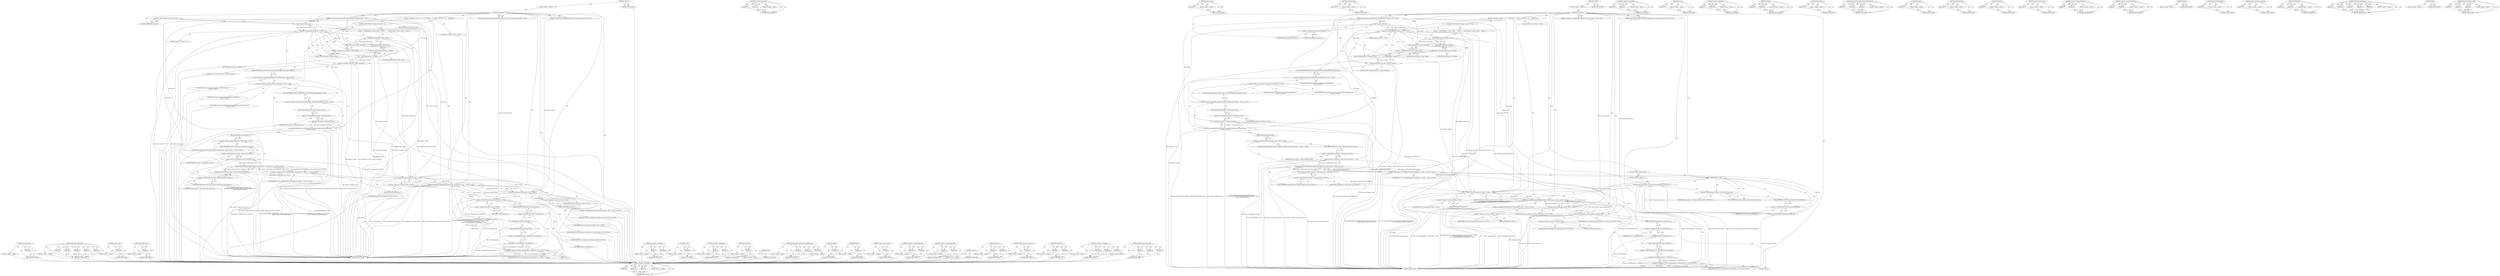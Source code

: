 digraph "RenderFrameHost.FromID" {
vulnerable_208 [label=<(METHOD,GetSiteInstance)>];
vulnerable_209 [label=<(PARAM,p1)>];
vulnerable_210 [label=<(BLOCK,&lt;empty&gt;,&lt;empty&gt;)>];
vulnerable_211 [label=<(METHOD_RETURN,ANY)>];
vulnerable_185 [label=<(METHOD,BeginDownloadInternal)>];
vulnerable_186 [label=<(PARAM,p1)>];
vulnerable_187 [label=<(PARAM,p2)>];
vulnerable_188 [label=<(PARAM,p3)>];
vulnerable_189 [label=<(PARAM,p4)>];
vulnerable_190 [label=<(PARAM,p5)>];
vulnerable_191 [label=<(BLOCK,&lt;empty&gt;,&lt;empty&gt;)>];
vulnerable_192 [label=<(METHOD_RETURN,ANY)>];
vulnerable_138 [label=<(METHOD,prefer_cache)>];
vulnerable_139 [label=<(PARAM,p1)>];
vulnerable_140 [label=<(BLOCK,&lt;empty&gt;,&lt;empty&gt;)>];
vulnerable_141 [label=<(METHOD_RETURN,ANY)>];
vulnerable_162 [label=<(METHOD,download_source)>];
vulnerable_163 [label=<(PARAM,p1)>];
vulnerable_164 [label=<(BLOCK,&lt;empty&gt;,&lt;empty&gt;)>];
vulnerable_165 [label=<(METHOD_RETURN,ANY)>];
vulnerable_6 [label=<(METHOD,&lt;global&gt;)<SUB>1</SUB>>];
vulnerable_7 [label=<(BLOCK,&lt;empty&gt;,&lt;empty&gt;)<SUB>1</SUB>>];
vulnerable_8 [label=<(METHOD,DownloadUrl)<SUB>1</SUB>>];
vulnerable_9 [label="<(PARAM,std::unique_ptr&lt;download::DownloadUrlParameters&gt; params)<SUB>2</SUB>>"];
vulnerable_10 [label="<(PARAM,std::unique_ptr&lt;storage::BlobDataHandle&gt; blob_data_handle)<SUB>3</SUB>>"];
vulnerable_11 [label="<(PARAM,scoped_refptr&lt;network::SharedURLLoaderFactory&gt; blob_url_loader_factory)<SUB>4</SUB>>"];
vulnerable_12 [label=<(BLOCK,{
  if (params-&gt;post_id() &gt;= 0) {
    DCHECK(pa...,{
  if (params-&gt;post_id() &gt;= 0) {
    DCHECK(pa...)<SUB>4</SUB>>];
vulnerable_13 [label=<(CONTROL_STRUCTURE,IF,if (params-&gt;post_id() &gt;= 0))<SUB>5</SUB>>];
vulnerable_14 [label=<(&lt;operator&gt;.greaterEqualsThan,params-&gt;post_id() &gt;= 0)<SUB>5</SUB>>];
vulnerable_15 [label=<(post_id,params-&gt;post_id())<SUB>5</SUB>>];
vulnerable_16 [label=<(&lt;operator&gt;.indirectFieldAccess,params-&gt;post_id)<SUB>5</SUB>>];
vulnerable_17 [label=<(IDENTIFIER,params,params-&gt;post_id())<SUB>5</SUB>>];
vulnerable_18 [label=<(FIELD_IDENTIFIER,post_id,post_id)<SUB>5</SUB>>];
vulnerable_19 [label=<(LITERAL,0,params-&gt;post_id() &gt;= 0)<SUB>5</SUB>>];
vulnerable_20 [label=<(BLOCK,{
    DCHECK(params-&gt;prefer_cache());
    DCHEC...,{
    DCHECK(params-&gt;prefer_cache());
    DCHEC...)<SUB>5</SUB>>];
vulnerable_21 [label=<(DCHECK,DCHECK(params-&gt;prefer_cache()))<SUB>6</SUB>>];
vulnerable_22 [label=<(prefer_cache,params-&gt;prefer_cache())<SUB>6</SUB>>];
vulnerable_23 [label=<(&lt;operator&gt;.indirectFieldAccess,params-&gt;prefer_cache)<SUB>6</SUB>>];
vulnerable_24 [label=<(IDENTIFIER,params,params-&gt;prefer_cache())<SUB>6</SUB>>];
vulnerable_25 [label=<(FIELD_IDENTIFIER,prefer_cache,prefer_cache)<SUB>6</SUB>>];
vulnerable_26 [label=<(DCHECK_EQ,DCHECK_EQ(&quot;POST&quot;, params-&gt;method()))<SUB>7</SUB>>];
vulnerable_27 [label=<(LITERAL,&quot;POST&quot;,DCHECK_EQ(&quot;POST&quot;, params-&gt;method()))<SUB>7</SUB>>];
vulnerable_28 [label=<(method,params-&gt;method())<SUB>7</SUB>>];
vulnerable_29 [label=<(&lt;operator&gt;.indirectFieldAccess,params-&gt;method)<SUB>7</SUB>>];
vulnerable_30 [label=<(IDENTIFIER,params,params-&gt;method())<SUB>7</SUB>>];
vulnerable_31 [label=<(FIELD_IDENTIFIER,method,method)<SUB>7</SUB>>];
vulnerable_32 [label="<(download.RecordDownloadCountWithSource,download::RecordDownloadCountWithSource(
      ...)<SUB>10</SUB>>"];
vulnerable_33 [label="<(&lt;operator&gt;.fieldAccess,download::RecordDownloadCountWithSource)<SUB>10</SUB>>"];
vulnerable_34 [label="<(IDENTIFIER,download,download::RecordDownloadCountWithSource(
      ...)<SUB>10</SUB>>"];
vulnerable_35 [label=<(FIELD_IDENTIFIER,RecordDownloadCountWithSource,RecordDownloadCountWithSource)<SUB>10</SUB>>];
vulnerable_36 [label="<(&lt;operator&gt;.fieldAccess,download::DownloadCountTypes::DOWNLOAD_TRIGGERE...)<SUB>11</SUB>>"];
vulnerable_37 [label="<(&lt;operator&gt;.fieldAccess,download::DownloadCountTypes)<SUB>11</SUB>>"];
vulnerable_38 [label="<(IDENTIFIER,download,download::RecordDownloadCountWithSource(
      ...)<SUB>11</SUB>>"];
vulnerable_39 [label="<(IDENTIFIER,DownloadCountTypes,download::RecordDownloadCountWithSource(
      ...)<SUB>11</SUB>>"];
vulnerable_40 [label=<(FIELD_IDENTIFIER,DOWNLOAD_TRIGGERED_COUNT,DOWNLOAD_TRIGGERED_COUNT)<SUB>11</SUB>>];
vulnerable_41 [label=<(download_source,params-&gt;download_source())<SUB>12</SUB>>];
vulnerable_42 [label=<(&lt;operator&gt;.indirectFieldAccess,params-&gt;download_source)<SUB>12</SUB>>];
vulnerable_43 [label=<(IDENTIFIER,params,params-&gt;download_source())<SUB>12</SUB>>];
vulnerable_44 [label=<(FIELD_IDENTIFIER,download_source,download_source)<SUB>12</SUB>>];
vulnerable_45 [label="<(LOCAL,auto* rfh: auto*)<SUB>13</SUB>>"];
vulnerable_46 [label="<(&lt;operator&gt;.assignment,* rfh = RenderFrameHost::FromID(params-&gt;render_...)<SUB>13</SUB>>"];
vulnerable_47 [label="<(IDENTIFIER,rfh,* rfh = RenderFrameHost::FromID(params-&gt;render_...)<SUB>13</SUB>>"];
vulnerable_48 [label="<(RenderFrameHost.FromID,RenderFrameHost::FromID(params-&gt;render_process_...)<SUB>13</SUB>>"];
vulnerable_49 [label="<(&lt;operator&gt;.fieldAccess,RenderFrameHost::FromID)<SUB>13</SUB>>"];
vulnerable_50 [label="<(IDENTIFIER,RenderFrameHost,RenderFrameHost::FromID(params-&gt;render_process_...)<SUB>13</SUB>>"];
vulnerable_51 [label=<(FIELD_IDENTIFIER,FromID,FromID)<SUB>13</SUB>>];
vulnerable_52 [label=<(render_process_host_id,params-&gt;render_process_host_id())<SUB>13</SUB>>];
vulnerable_53 [label=<(&lt;operator&gt;.indirectFieldAccess,params-&gt;render_process_host_id)<SUB>13</SUB>>];
vulnerable_54 [label=<(IDENTIFIER,params,params-&gt;render_process_host_id())<SUB>13</SUB>>];
vulnerable_55 [label=<(FIELD_IDENTIFIER,render_process_host_id,render_process_host_id)<SUB>13</SUB>>];
vulnerable_56 [label=<(render_frame_host_routing_id,params-&gt;render_frame_host_routing_id())<SUB>14</SUB>>];
vulnerable_57 [label=<(&lt;operator&gt;.indirectFieldAccess,params-&gt;render_frame_host_routing_id)<SUB>14</SUB>>];
vulnerable_58 [label=<(IDENTIFIER,params,params-&gt;render_frame_host_routing_id())<SUB>14</SUB>>];
vulnerable_59 [label=<(FIELD_IDENTIFIER,render_frame_host_routing_id,render_frame_host_routing_id)<SUB>14</SUB>>];
vulnerable_60 [label="<(BeginDownloadInternal,BeginDownloadInternal(std::move(params), std::m...)<SUB>15</SUB>>"];
vulnerable_61 [label="<(std.move,std::move(params))<SUB>15</SUB>>"];
vulnerable_62 [label="<(&lt;operator&gt;.fieldAccess,std::move)<SUB>15</SUB>>"];
vulnerable_63 [label="<(IDENTIFIER,std,std::move(params))<SUB>15</SUB>>"];
vulnerable_64 [label=<(FIELD_IDENTIFIER,move,move)<SUB>15</SUB>>];
vulnerable_65 [label="<(IDENTIFIER,params,std::move(params))<SUB>15</SUB>>"];
vulnerable_66 [label="<(std.move,std::move(blob_data_handle))<SUB>15</SUB>>"];
vulnerable_67 [label="<(&lt;operator&gt;.fieldAccess,std::move)<SUB>15</SUB>>"];
vulnerable_68 [label="<(IDENTIFIER,std,std::move(blob_data_handle))<SUB>15</SUB>>"];
vulnerable_69 [label=<(FIELD_IDENTIFIER,move,move)<SUB>15</SUB>>];
vulnerable_70 [label="<(IDENTIFIER,blob_data_handle,std::move(blob_data_handle))<SUB>15</SUB>>"];
vulnerable_71 [label="<(std.move,std::move(blob_url_loader_factory))<SUB>16</SUB>>"];
vulnerable_72 [label="<(&lt;operator&gt;.fieldAccess,std::move)<SUB>16</SUB>>"];
vulnerable_73 [label="<(IDENTIFIER,std,std::move(blob_url_loader_factory))<SUB>16</SUB>>"];
vulnerable_74 [label=<(FIELD_IDENTIFIER,move,move)<SUB>16</SUB>>];
vulnerable_75 [label="<(IDENTIFIER,blob_url_loader_factory,std::move(blob_url_loader_factory))<SUB>16</SUB>>"];
vulnerable_76 [label="<(LITERAL,true,BeginDownloadInternal(std::move(params), std::m...)<SUB>16</SUB>>"];
vulnerable_77 [label="<(&lt;operator&gt;.conditional,rfh ? rfh-&gt;GetSiteInstance()-&gt;GetSiteURL() : GU...)<SUB>17</SUB>>"];
vulnerable_78 [label="<(IDENTIFIER,rfh,rfh ? rfh-&gt;GetSiteInstance()-&gt;GetSiteURL() : GU...)<SUB>17</SUB>>"];
vulnerable_79 [label=<(GetSiteURL,rfh-&gt;GetSiteInstance()-&gt;GetSiteURL())<SUB>17</SUB>>];
vulnerable_80 [label=<(&lt;operator&gt;.indirectFieldAccess,rfh-&gt;GetSiteInstance()-&gt;GetSiteURL)<SUB>17</SUB>>];
vulnerable_81 [label=<(GetSiteInstance,rfh-&gt;GetSiteInstance())<SUB>17</SUB>>];
vulnerable_82 [label=<(&lt;operator&gt;.indirectFieldAccess,rfh-&gt;GetSiteInstance)<SUB>17</SUB>>];
vulnerable_83 [label=<(IDENTIFIER,rfh,rfh-&gt;GetSiteInstance())<SUB>17</SUB>>];
vulnerable_84 [label=<(FIELD_IDENTIFIER,GetSiteInstance,GetSiteInstance)<SUB>17</SUB>>];
vulnerable_85 [label=<(FIELD_IDENTIFIER,GetSiteURL,GetSiteURL)<SUB>17</SUB>>];
vulnerable_86 [label=<(GURL,GURL())<SUB>17</SUB>>];
vulnerable_87 [label=<(METHOD_RETURN,void)<SUB>1</SUB>>];
vulnerable_89 [label=<(METHOD_RETURN,ANY)<SUB>1</SUB>>];
vulnerable_166 [label=<(METHOD,&lt;operator&gt;.assignment)>];
vulnerable_167 [label=<(PARAM,p1)>];
vulnerable_168 [label=<(PARAM,p2)>];
vulnerable_169 [label=<(BLOCK,&lt;empty&gt;,&lt;empty&gt;)>];
vulnerable_170 [label=<(METHOD_RETURN,ANY)>];
vulnerable_125 [label=<(METHOD,post_id)>];
vulnerable_126 [label=<(PARAM,p1)>];
vulnerable_127 [label=<(BLOCK,&lt;empty&gt;,&lt;empty&gt;)>];
vulnerable_128 [label=<(METHOD_RETURN,ANY)>];
vulnerable_157 [label=<(METHOD,&lt;operator&gt;.fieldAccess)>];
vulnerable_158 [label=<(PARAM,p1)>];
vulnerable_159 [label=<(PARAM,p2)>];
vulnerable_160 [label=<(BLOCK,&lt;empty&gt;,&lt;empty&gt;)>];
vulnerable_161 [label=<(METHOD_RETURN,ANY)>];
vulnerable_204 [label=<(METHOD,GetSiteURL)>];
vulnerable_205 [label=<(PARAM,p1)>];
vulnerable_206 [label=<(BLOCK,&lt;empty&gt;,&lt;empty&gt;)>];
vulnerable_207 [label=<(METHOD_RETURN,ANY)>];
vulnerable_212 [label=<(METHOD,GURL)>];
vulnerable_213 [label=<(BLOCK,&lt;empty&gt;,&lt;empty&gt;)>];
vulnerable_214 [label=<(METHOD_RETURN,ANY)>];
vulnerable_151 [label=<(METHOD,download.RecordDownloadCountWithSource)>];
vulnerable_152 [label=<(PARAM,p1)>];
vulnerable_153 [label=<(PARAM,p2)>];
vulnerable_154 [label=<(PARAM,p3)>];
vulnerable_155 [label=<(BLOCK,&lt;empty&gt;,&lt;empty&gt;)>];
vulnerable_156 [label=<(METHOD_RETURN,ANY)>];
vulnerable_147 [label=<(METHOD,method)>];
vulnerable_148 [label=<(PARAM,p1)>];
vulnerable_149 [label=<(BLOCK,&lt;empty&gt;,&lt;empty&gt;)>];
vulnerable_150 [label=<(METHOD_RETURN,ANY)>];
vulnerable_134 [label=<(METHOD,DCHECK)>];
vulnerable_135 [label=<(PARAM,p1)>];
vulnerable_136 [label=<(BLOCK,&lt;empty&gt;,&lt;empty&gt;)>];
vulnerable_137 [label=<(METHOD_RETURN,ANY)>];
vulnerable_177 [label=<(METHOD,render_process_host_id)>];
vulnerable_178 [label=<(PARAM,p1)>];
vulnerable_179 [label=<(BLOCK,&lt;empty&gt;,&lt;empty&gt;)>];
vulnerable_180 [label=<(METHOD_RETURN,ANY)>];
vulnerable_129 [label=<(METHOD,&lt;operator&gt;.indirectFieldAccess)>];
vulnerable_130 [label=<(PARAM,p1)>];
vulnerable_131 [label=<(PARAM,p2)>];
vulnerable_132 [label=<(BLOCK,&lt;empty&gt;,&lt;empty&gt;)>];
vulnerable_133 [label=<(METHOD_RETURN,ANY)>];
vulnerable_120 [label=<(METHOD,&lt;operator&gt;.greaterEqualsThan)>];
vulnerable_121 [label=<(PARAM,p1)>];
vulnerable_122 [label=<(PARAM,p2)>];
vulnerable_123 [label=<(BLOCK,&lt;empty&gt;,&lt;empty&gt;)>];
vulnerable_124 [label=<(METHOD_RETURN,ANY)>];
vulnerable_114 [label=<(METHOD,&lt;global&gt;)<SUB>1</SUB>>];
vulnerable_115 [label=<(BLOCK,&lt;empty&gt;,&lt;empty&gt;)>];
vulnerable_116 [label=<(METHOD_RETURN,ANY)>];
vulnerable_193 [label=<(METHOD,std.move)>];
vulnerable_194 [label=<(PARAM,p1)>];
vulnerable_195 [label=<(PARAM,p2)>];
vulnerable_196 [label=<(BLOCK,&lt;empty&gt;,&lt;empty&gt;)>];
vulnerable_197 [label=<(METHOD_RETURN,ANY)>];
vulnerable_181 [label=<(METHOD,render_frame_host_routing_id)>];
vulnerable_182 [label=<(PARAM,p1)>];
vulnerable_183 [label=<(BLOCK,&lt;empty&gt;,&lt;empty&gt;)>];
vulnerable_184 [label=<(METHOD_RETURN,ANY)>];
vulnerable_142 [label=<(METHOD,DCHECK_EQ)>];
vulnerable_143 [label=<(PARAM,p1)>];
vulnerable_144 [label=<(PARAM,p2)>];
vulnerable_145 [label=<(BLOCK,&lt;empty&gt;,&lt;empty&gt;)>];
vulnerable_146 [label=<(METHOD_RETURN,ANY)>];
vulnerable_198 [label=<(METHOD,&lt;operator&gt;.conditional)>];
vulnerable_199 [label=<(PARAM,p1)>];
vulnerable_200 [label=<(PARAM,p2)>];
vulnerable_201 [label=<(PARAM,p3)>];
vulnerable_202 [label=<(BLOCK,&lt;empty&gt;,&lt;empty&gt;)>];
vulnerable_203 [label=<(METHOD_RETURN,ANY)>];
vulnerable_171 [label=<(METHOD,RenderFrameHost.FromID)>];
vulnerable_172 [label=<(PARAM,p1)>];
vulnerable_173 [label=<(PARAM,p2)>];
vulnerable_174 [label=<(PARAM,p3)>];
vulnerable_175 [label=<(BLOCK,&lt;empty&gt;,&lt;empty&gt;)>];
vulnerable_176 [label=<(METHOD_RETURN,ANY)>];
fixed_218 [label=<(METHOD,&lt;operator&gt;.conditional)>];
fixed_219 [label=<(PARAM,p1)>];
fixed_220 [label=<(PARAM,p2)>];
fixed_221 [label=<(PARAM,p3)>];
fixed_222 [label=<(BLOCK,&lt;empty&gt;,&lt;empty&gt;)>];
fixed_223 [label=<(METHOD_RETURN,ANY)>];
fixed_196 [label=<(METHOD,set_frame_tree_node_id)>];
fixed_197 [label=<(PARAM,p1)>];
fixed_198 [label=<(PARAM,p2)>];
fixed_199 [label=<(BLOCK,&lt;empty&gt;,&lt;empty&gt;)>];
fixed_200 [label=<(METHOD_RETURN,ANY)>];
fixed_149 [label=<(METHOD,prefer_cache)>];
fixed_150 [label=<(PARAM,p1)>];
fixed_151 [label=<(BLOCK,&lt;empty&gt;,&lt;empty&gt;)>];
fixed_152 [label=<(METHOD_RETURN,ANY)>];
fixed_173 [label=<(METHOD,download_source)>];
fixed_174 [label=<(PARAM,p1)>];
fixed_175 [label=<(BLOCK,&lt;empty&gt;,&lt;empty&gt;)>];
fixed_176 [label=<(METHOD_RETURN,ANY)>];
fixed_6 [label=<(METHOD,&lt;global&gt;)<SUB>1</SUB>>];
fixed_7 [label=<(BLOCK,&lt;empty&gt;,&lt;empty&gt;)<SUB>1</SUB>>];
fixed_8 [label=<(METHOD,DownloadUrl)<SUB>1</SUB>>];
fixed_9 [label="<(PARAM,std::unique_ptr&lt;download::DownloadUrlParameters&gt; params)<SUB>2</SUB>>"];
fixed_10 [label="<(PARAM,std::unique_ptr&lt;storage::BlobDataHandle&gt; blob_data_handle)<SUB>3</SUB>>"];
fixed_11 [label="<(PARAM,scoped_refptr&lt;network::SharedURLLoaderFactory&gt; blob_url_loader_factory)<SUB>4</SUB>>"];
fixed_12 [label=<(BLOCK,{
  if (params-&gt;post_id() &gt;= 0) {
    DCHECK(pa...,{
  if (params-&gt;post_id() &gt;= 0) {
    DCHECK(pa...)<SUB>4</SUB>>];
fixed_13 [label=<(CONTROL_STRUCTURE,IF,if (params-&gt;post_id() &gt;= 0))<SUB>5</SUB>>];
fixed_14 [label=<(&lt;operator&gt;.greaterEqualsThan,params-&gt;post_id() &gt;= 0)<SUB>5</SUB>>];
fixed_15 [label=<(post_id,params-&gt;post_id())<SUB>5</SUB>>];
fixed_16 [label=<(&lt;operator&gt;.indirectFieldAccess,params-&gt;post_id)<SUB>5</SUB>>];
fixed_17 [label=<(IDENTIFIER,params,params-&gt;post_id())<SUB>5</SUB>>];
fixed_18 [label=<(FIELD_IDENTIFIER,post_id,post_id)<SUB>5</SUB>>];
fixed_19 [label=<(LITERAL,0,params-&gt;post_id() &gt;= 0)<SUB>5</SUB>>];
fixed_20 [label=<(BLOCK,{
    DCHECK(params-&gt;prefer_cache());
    DCHEC...,{
    DCHECK(params-&gt;prefer_cache());
    DCHEC...)<SUB>5</SUB>>];
fixed_21 [label=<(DCHECK,DCHECK(params-&gt;prefer_cache()))<SUB>6</SUB>>];
fixed_22 [label=<(prefer_cache,params-&gt;prefer_cache())<SUB>6</SUB>>];
fixed_23 [label=<(&lt;operator&gt;.indirectFieldAccess,params-&gt;prefer_cache)<SUB>6</SUB>>];
fixed_24 [label=<(IDENTIFIER,params,params-&gt;prefer_cache())<SUB>6</SUB>>];
fixed_25 [label=<(FIELD_IDENTIFIER,prefer_cache,prefer_cache)<SUB>6</SUB>>];
fixed_26 [label=<(DCHECK_EQ,DCHECK_EQ(&quot;POST&quot;, params-&gt;method()))<SUB>7</SUB>>];
fixed_27 [label=<(LITERAL,&quot;POST&quot;,DCHECK_EQ(&quot;POST&quot;, params-&gt;method()))<SUB>7</SUB>>];
fixed_28 [label=<(method,params-&gt;method())<SUB>7</SUB>>];
fixed_29 [label=<(&lt;operator&gt;.indirectFieldAccess,params-&gt;method)<SUB>7</SUB>>];
fixed_30 [label=<(IDENTIFIER,params,params-&gt;method())<SUB>7</SUB>>];
fixed_31 [label=<(FIELD_IDENTIFIER,method,method)<SUB>7</SUB>>];
fixed_32 [label="<(download.RecordDownloadCountWithSource,download::RecordDownloadCountWithSource(
      ...)<SUB>10</SUB>>"];
fixed_33 [label="<(&lt;operator&gt;.fieldAccess,download::RecordDownloadCountWithSource)<SUB>10</SUB>>"];
fixed_34 [label="<(IDENTIFIER,download,download::RecordDownloadCountWithSource(
      ...)<SUB>10</SUB>>"];
fixed_35 [label=<(FIELD_IDENTIFIER,RecordDownloadCountWithSource,RecordDownloadCountWithSource)<SUB>10</SUB>>];
fixed_36 [label="<(&lt;operator&gt;.fieldAccess,download::DownloadCountTypes::DOWNLOAD_TRIGGERE...)<SUB>11</SUB>>"];
fixed_37 [label="<(&lt;operator&gt;.fieldAccess,download::DownloadCountTypes)<SUB>11</SUB>>"];
fixed_38 [label="<(IDENTIFIER,download,download::RecordDownloadCountWithSource(
      ...)<SUB>11</SUB>>"];
fixed_39 [label="<(IDENTIFIER,DownloadCountTypes,download::RecordDownloadCountWithSource(
      ...)<SUB>11</SUB>>"];
fixed_40 [label=<(FIELD_IDENTIFIER,DOWNLOAD_TRIGGERED_COUNT,DOWNLOAD_TRIGGERED_COUNT)<SUB>11</SUB>>];
fixed_41 [label=<(download_source,params-&gt;download_source())<SUB>12</SUB>>];
fixed_42 [label=<(&lt;operator&gt;.indirectFieldAccess,params-&gt;download_source)<SUB>12</SUB>>];
fixed_43 [label=<(IDENTIFIER,params,params-&gt;download_source())<SUB>12</SUB>>];
fixed_44 [label=<(FIELD_IDENTIFIER,download_source,download_source)<SUB>12</SUB>>];
fixed_45 [label="<(LOCAL,auto* rfh: auto*)<SUB>13</SUB>>"];
fixed_46 [label="<(&lt;operator&gt;.assignment,* rfh = RenderFrameHost::FromID(params-&gt;render_...)<SUB>13</SUB>>"];
fixed_47 [label="<(IDENTIFIER,rfh,* rfh = RenderFrameHost::FromID(params-&gt;render_...)<SUB>13</SUB>>"];
fixed_48 [label="<(RenderFrameHost.FromID,RenderFrameHost::FromID(params-&gt;render_process_...)<SUB>13</SUB>>"];
fixed_49 [label="<(&lt;operator&gt;.fieldAccess,RenderFrameHost::FromID)<SUB>13</SUB>>"];
fixed_50 [label="<(IDENTIFIER,RenderFrameHost,RenderFrameHost::FromID(params-&gt;render_process_...)<SUB>13</SUB>>"];
fixed_51 [label=<(FIELD_IDENTIFIER,FromID,FromID)<SUB>13</SUB>>];
fixed_52 [label=<(render_process_host_id,params-&gt;render_process_host_id())<SUB>13</SUB>>];
fixed_53 [label=<(&lt;operator&gt;.indirectFieldAccess,params-&gt;render_process_host_id)<SUB>13</SUB>>];
fixed_54 [label=<(IDENTIFIER,params,params-&gt;render_process_host_id())<SUB>13</SUB>>];
fixed_55 [label=<(FIELD_IDENTIFIER,render_process_host_id,render_process_host_id)<SUB>13</SUB>>];
fixed_56 [label=<(render_frame_host_routing_id,params-&gt;render_frame_host_routing_id())<SUB>14</SUB>>];
fixed_57 [label=<(&lt;operator&gt;.indirectFieldAccess,params-&gt;render_frame_host_routing_id)<SUB>14</SUB>>];
fixed_58 [label=<(IDENTIFIER,params,params-&gt;render_frame_host_routing_id())<SUB>14</SUB>>];
fixed_59 [label=<(FIELD_IDENTIFIER,render_frame_host_routing_id,render_frame_host_routing_id)<SUB>14</SUB>>];
fixed_60 [label=<(CONTROL_STRUCTURE,IF,if (rfh))<SUB>15</SUB>>];
fixed_61 [label=<(IDENTIFIER,rfh,if (rfh))<SUB>15</SUB>>];
fixed_62 [label=<(BLOCK,&lt;empty&gt;,&lt;empty&gt;)<SUB>16</SUB>>];
fixed_63 [label=<(set_frame_tree_node_id,params-&gt;set_frame_tree_node_id(rfh-&gt;GetFrameTre...)<SUB>16</SUB>>];
fixed_64 [label=<(&lt;operator&gt;.indirectFieldAccess,params-&gt;set_frame_tree_node_id)<SUB>16</SUB>>];
fixed_65 [label=<(IDENTIFIER,params,params-&gt;set_frame_tree_node_id(rfh-&gt;GetFrameTre...)<SUB>16</SUB>>];
fixed_66 [label=<(FIELD_IDENTIFIER,set_frame_tree_node_id,set_frame_tree_node_id)<SUB>16</SUB>>];
fixed_67 [label=<(GetFrameTreeNodeId,rfh-&gt;GetFrameTreeNodeId())<SUB>16</SUB>>];
fixed_68 [label=<(&lt;operator&gt;.indirectFieldAccess,rfh-&gt;GetFrameTreeNodeId)<SUB>16</SUB>>];
fixed_69 [label=<(IDENTIFIER,rfh,rfh-&gt;GetFrameTreeNodeId())<SUB>16</SUB>>];
fixed_70 [label=<(FIELD_IDENTIFIER,GetFrameTreeNodeId,GetFrameTreeNodeId)<SUB>16</SUB>>];
fixed_71 [label="<(BeginDownloadInternal,BeginDownloadInternal(std::move(params), std::m...)<SUB>17</SUB>>"];
fixed_72 [label="<(std.move,std::move(params))<SUB>17</SUB>>"];
fixed_73 [label="<(&lt;operator&gt;.fieldAccess,std::move)<SUB>17</SUB>>"];
fixed_74 [label="<(IDENTIFIER,std,std::move(params))<SUB>17</SUB>>"];
fixed_75 [label=<(FIELD_IDENTIFIER,move,move)<SUB>17</SUB>>];
fixed_76 [label="<(IDENTIFIER,params,std::move(params))<SUB>17</SUB>>"];
fixed_77 [label="<(std.move,std::move(blob_data_handle))<SUB>17</SUB>>"];
fixed_78 [label="<(&lt;operator&gt;.fieldAccess,std::move)<SUB>17</SUB>>"];
fixed_79 [label="<(IDENTIFIER,std,std::move(blob_data_handle))<SUB>17</SUB>>"];
fixed_80 [label=<(FIELD_IDENTIFIER,move,move)<SUB>17</SUB>>];
fixed_81 [label="<(IDENTIFIER,blob_data_handle,std::move(blob_data_handle))<SUB>17</SUB>>"];
fixed_82 [label="<(std.move,std::move(blob_url_loader_factory))<SUB>18</SUB>>"];
fixed_83 [label="<(&lt;operator&gt;.fieldAccess,std::move)<SUB>18</SUB>>"];
fixed_84 [label="<(IDENTIFIER,std,std::move(blob_url_loader_factory))<SUB>18</SUB>>"];
fixed_85 [label=<(FIELD_IDENTIFIER,move,move)<SUB>18</SUB>>];
fixed_86 [label="<(IDENTIFIER,blob_url_loader_factory,std::move(blob_url_loader_factory))<SUB>18</SUB>>"];
fixed_87 [label="<(LITERAL,true,BeginDownloadInternal(std::move(params), std::m...)<SUB>18</SUB>>"];
fixed_88 [label="<(&lt;operator&gt;.conditional,rfh ? rfh-&gt;GetSiteInstance()-&gt;GetSiteURL() : GU...)<SUB>19</SUB>>"];
fixed_89 [label="<(IDENTIFIER,rfh,rfh ? rfh-&gt;GetSiteInstance()-&gt;GetSiteURL() : GU...)<SUB>19</SUB>>"];
fixed_90 [label=<(GetSiteURL,rfh-&gt;GetSiteInstance()-&gt;GetSiteURL())<SUB>19</SUB>>];
fixed_91 [label=<(&lt;operator&gt;.indirectFieldAccess,rfh-&gt;GetSiteInstance()-&gt;GetSiteURL)<SUB>19</SUB>>];
fixed_92 [label=<(GetSiteInstance,rfh-&gt;GetSiteInstance())<SUB>19</SUB>>];
fixed_93 [label=<(&lt;operator&gt;.indirectFieldAccess,rfh-&gt;GetSiteInstance)<SUB>19</SUB>>];
fixed_94 [label=<(IDENTIFIER,rfh,rfh-&gt;GetSiteInstance())<SUB>19</SUB>>];
fixed_95 [label=<(FIELD_IDENTIFIER,GetSiteInstance,GetSiteInstance)<SUB>19</SUB>>];
fixed_96 [label=<(FIELD_IDENTIFIER,GetSiteURL,GetSiteURL)<SUB>19</SUB>>];
fixed_97 [label=<(GURL,GURL())<SUB>19</SUB>>];
fixed_98 [label=<(METHOD_RETURN,void)<SUB>1</SUB>>];
fixed_100 [label=<(METHOD_RETURN,ANY)<SUB>1</SUB>>];
fixed_177 [label=<(METHOD,&lt;operator&gt;.assignment)>];
fixed_178 [label=<(PARAM,p1)>];
fixed_179 [label=<(PARAM,p2)>];
fixed_180 [label=<(BLOCK,&lt;empty&gt;,&lt;empty&gt;)>];
fixed_181 [label=<(METHOD_RETURN,ANY)>];
fixed_136 [label=<(METHOD,post_id)>];
fixed_137 [label=<(PARAM,p1)>];
fixed_138 [label=<(BLOCK,&lt;empty&gt;,&lt;empty&gt;)>];
fixed_139 [label=<(METHOD_RETURN,ANY)>];
fixed_168 [label=<(METHOD,&lt;operator&gt;.fieldAccess)>];
fixed_169 [label=<(PARAM,p1)>];
fixed_170 [label=<(PARAM,p2)>];
fixed_171 [label=<(BLOCK,&lt;empty&gt;,&lt;empty&gt;)>];
fixed_172 [label=<(METHOD_RETURN,ANY)>];
fixed_213 [label=<(METHOD,std.move)>];
fixed_214 [label=<(PARAM,p1)>];
fixed_215 [label=<(PARAM,p2)>];
fixed_216 [label=<(BLOCK,&lt;empty&gt;,&lt;empty&gt;)>];
fixed_217 [label=<(METHOD_RETURN,ANY)>];
fixed_224 [label=<(METHOD,GetSiteURL)>];
fixed_225 [label=<(PARAM,p1)>];
fixed_226 [label=<(BLOCK,&lt;empty&gt;,&lt;empty&gt;)>];
fixed_227 [label=<(METHOD_RETURN,ANY)>];
fixed_162 [label=<(METHOD,download.RecordDownloadCountWithSource)>];
fixed_163 [label=<(PARAM,p1)>];
fixed_164 [label=<(PARAM,p2)>];
fixed_165 [label=<(PARAM,p3)>];
fixed_166 [label=<(BLOCK,&lt;empty&gt;,&lt;empty&gt;)>];
fixed_167 [label=<(METHOD_RETURN,ANY)>];
fixed_158 [label=<(METHOD,method)>];
fixed_159 [label=<(PARAM,p1)>];
fixed_160 [label=<(BLOCK,&lt;empty&gt;,&lt;empty&gt;)>];
fixed_161 [label=<(METHOD_RETURN,ANY)>];
fixed_228 [label=<(METHOD,GetSiteInstance)>];
fixed_229 [label=<(PARAM,p1)>];
fixed_230 [label=<(BLOCK,&lt;empty&gt;,&lt;empty&gt;)>];
fixed_231 [label=<(METHOD_RETURN,ANY)>];
fixed_145 [label=<(METHOD,DCHECK)>];
fixed_146 [label=<(PARAM,p1)>];
fixed_147 [label=<(BLOCK,&lt;empty&gt;,&lt;empty&gt;)>];
fixed_148 [label=<(METHOD_RETURN,ANY)>];
fixed_188 [label=<(METHOD,render_process_host_id)>];
fixed_189 [label=<(PARAM,p1)>];
fixed_190 [label=<(BLOCK,&lt;empty&gt;,&lt;empty&gt;)>];
fixed_191 [label=<(METHOD_RETURN,ANY)>];
fixed_140 [label=<(METHOD,&lt;operator&gt;.indirectFieldAccess)>];
fixed_141 [label=<(PARAM,p1)>];
fixed_142 [label=<(PARAM,p2)>];
fixed_143 [label=<(BLOCK,&lt;empty&gt;,&lt;empty&gt;)>];
fixed_144 [label=<(METHOD_RETURN,ANY)>];
fixed_131 [label=<(METHOD,&lt;operator&gt;.greaterEqualsThan)>];
fixed_132 [label=<(PARAM,p1)>];
fixed_133 [label=<(PARAM,p2)>];
fixed_134 [label=<(BLOCK,&lt;empty&gt;,&lt;empty&gt;)>];
fixed_135 [label=<(METHOD_RETURN,ANY)>];
fixed_125 [label=<(METHOD,&lt;global&gt;)<SUB>1</SUB>>];
fixed_126 [label=<(BLOCK,&lt;empty&gt;,&lt;empty&gt;)>];
fixed_127 [label=<(METHOD_RETURN,ANY)>];
fixed_201 [label=<(METHOD,GetFrameTreeNodeId)>];
fixed_202 [label=<(PARAM,p1)>];
fixed_203 [label=<(BLOCK,&lt;empty&gt;,&lt;empty&gt;)>];
fixed_204 [label=<(METHOD_RETURN,ANY)>];
fixed_192 [label=<(METHOD,render_frame_host_routing_id)>];
fixed_193 [label=<(PARAM,p1)>];
fixed_194 [label=<(BLOCK,&lt;empty&gt;,&lt;empty&gt;)>];
fixed_195 [label=<(METHOD_RETURN,ANY)>];
fixed_153 [label=<(METHOD,DCHECK_EQ)>];
fixed_154 [label=<(PARAM,p1)>];
fixed_155 [label=<(PARAM,p2)>];
fixed_156 [label=<(BLOCK,&lt;empty&gt;,&lt;empty&gt;)>];
fixed_157 [label=<(METHOD_RETURN,ANY)>];
fixed_205 [label=<(METHOD,BeginDownloadInternal)>];
fixed_206 [label=<(PARAM,p1)>];
fixed_207 [label=<(PARAM,p2)>];
fixed_208 [label=<(PARAM,p3)>];
fixed_209 [label=<(PARAM,p4)>];
fixed_210 [label=<(PARAM,p5)>];
fixed_211 [label=<(BLOCK,&lt;empty&gt;,&lt;empty&gt;)>];
fixed_212 [label=<(METHOD_RETURN,ANY)>];
fixed_232 [label=<(METHOD,GURL)>];
fixed_233 [label=<(BLOCK,&lt;empty&gt;,&lt;empty&gt;)>];
fixed_234 [label=<(METHOD_RETURN,ANY)>];
fixed_182 [label=<(METHOD,RenderFrameHost.FromID)>];
fixed_183 [label=<(PARAM,p1)>];
fixed_184 [label=<(PARAM,p2)>];
fixed_185 [label=<(PARAM,p3)>];
fixed_186 [label=<(BLOCK,&lt;empty&gt;,&lt;empty&gt;)>];
fixed_187 [label=<(METHOD_RETURN,ANY)>];
vulnerable_208 -> vulnerable_209  [key=0, label="AST: "];
vulnerable_208 -> vulnerable_209  [key=1, label="DDG: "];
vulnerable_208 -> vulnerable_210  [key=0, label="AST: "];
vulnerable_208 -> vulnerable_211  [key=0, label="AST: "];
vulnerable_208 -> vulnerable_211  [key=1, label="CFG: "];
vulnerable_209 -> vulnerable_211  [key=0, label="DDG: p1"];
vulnerable_210 -> fixed_218  [key=0];
vulnerable_211 -> fixed_218  [key=0];
vulnerable_185 -> vulnerable_186  [key=0, label="AST: "];
vulnerable_185 -> vulnerable_186  [key=1, label="DDG: "];
vulnerable_185 -> vulnerable_191  [key=0, label="AST: "];
vulnerable_185 -> vulnerable_187  [key=0, label="AST: "];
vulnerable_185 -> vulnerable_187  [key=1, label="DDG: "];
vulnerable_185 -> vulnerable_192  [key=0, label="AST: "];
vulnerable_185 -> vulnerable_192  [key=1, label="CFG: "];
vulnerable_185 -> vulnerable_188  [key=0, label="AST: "];
vulnerable_185 -> vulnerable_188  [key=1, label="DDG: "];
vulnerable_185 -> vulnerable_189  [key=0, label="AST: "];
vulnerable_185 -> vulnerable_189  [key=1, label="DDG: "];
vulnerable_185 -> vulnerable_190  [key=0, label="AST: "];
vulnerable_185 -> vulnerable_190  [key=1, label="DDG: "];
vulnerable_186 -> vulnerable_192  [key=0, label="DDG: p1"];
vulnerable_187 -> vulnerable_192  [key=0, label="DDG: p2"];
vulnerable_188 -> vulnerable_192  [key=0, label="DDG: p3"];
vulnerable_189 -> vulnerable_192  [key=0, label="DDG: p4"];
vulnerable_190 -> vulnerable_192  [key=0, label="DDG: p5"];
vulnerable_191 -> fixed_218  [key=0];
vulnerable_192 -> fixed_218  [key=0];
vulnerable_138 -> vulnerable_139  [key=0, label="AST: "];
vulnerable_138 -> vulnerable_139  [key=1, label="DDG: "];
vulnerable_138 -> vulnerable_140  [key=0, label="AST: "];
vulnerable_138 -> vulnerable_141  [key=0, label="AST: "];
vulnerable_138 -> vulnerable_141  [key=1, label="CFG: "];
vulnerable_139 -> vulnerable_141  [key=0, label="DDG: p1"];
vulnerable_140 -> fixed_218  [key=0];
vulnerable_141 -> fixed_218  [key=0];
vulnerable_162 -> vulnerable_163  [key=0, label="AST: "];
vulnerable_162 -> vulnerable_163  [key=1, label="DDG: "];
vulnerable_162 -> vulnerable_164  [key=0, label="AST: "];
vulnerable_162 -> vulnerable_165  [key=0, label="AST: "];
vulnerable_162 -> vulnerable_165  [key=1, label="CFG: "];
vulnerable_163 -> vulnerable_165  [key=0, label="DDG: p1"];
vulnerable_164 -> fixed_218  [key=0];
vulnerable_165 -> fixed_218  [key=0];
vulnerable_6 -> vulnerable_7  [key=0, label="AST: "];
vulnerable_6 -> vulnerable_89  [key=0, label="AST: "];
vulnerable_6 -> vulnerable_89  [key=1, label="CFG: "];
vulnerable_7 -> vulnerable_8  [key=0, label="AST: "];
vulnerable_8 -> vulnerable_9  [key=0, label="AST: "];
vulnerable_8 -> vulnerable_9  [key=1, label="DDG: "];
vulnerable_8 -> vulnerable_10  [key=0, label="AST: "];
vulnerable_8 -> vulnerable_10  [key=1, label="DDG: "];
vulnerable_8 -> vulnerable_11  [key=0, label="AST: "];
vulnerable_8 -> vulnerable_11  [key=1, label="DDG: "];
vulnerable_8 -> vulnerable_12  [key=0, label="AST: "];
vulnerable_8 -> vulnerable_87  [key=0, label="AST: "];
vulnerable_8 -> vulnerable_18  [key=0, label="CFG: "];
vulnerable_8 -> vulnerable_60  [key=0, label="DDG: "];
vulnerable_8 -> vulnerable_14  [key=0, label="DDG: "];
vulnerable_8 -> vulnerable_61  [key=0, label="DDG: "];
vulnerable_8 -> vulnerable_66  [key=0, label="DDG: "];
vulnerable_8 -> vulnerable_71  [key=0, label="DDG: "];
vulnerable_8 -> vulnerable_77  [key=0, label="DDG: "];
vulnerable_8 -> vulnerable_26  [key=0, label="DDG: "];
vulnerable_9 -> vulnerable_41  [key=0, label="DDG: params"];
vulnerable_9 -> vulnerable_61  [key=0, label="DDG: params"];
vulnerable_9 -> vulnerable_15  [key=0, label="DDG: params"];
vulnerable_9 -> vulnerable_52  [key=0, label="DDG: params"];
vulnerable_9 -> vulnerable_56  [key=0, label="DDG: params"];
vulnerable_9 -> vulnerable_22  [key=0, label="DDG: params"];
vulnerable_9 -> vulnerable_28  [key=0, label="DDG: params"];
vulnerable_10 -> vulnerable_66  [key=0, label="DDG: blob_data_handle"];
vulnerable_11 -> vulnerable_71  [key=0, label="DDG: blob_url_loader_factory"];
vulnerable_12 -> vulnerable_13  [key=0, label="AST: "];
vulnerable_12 -> vulnerable_32  [key=0, label="AST: "];
vulnerable_12 -> vulnerable_45  [key=0, label="AST: "];
vulnerable_12 -> vulnerable_46  [key=0, label="AST: "];
vulnerable_12 -> vulnerable_60  [key=0, label="AST: "];
vulnerable_13 -> vulnerable_14  [key=0, label="AST: "];
vulnerable_13 -> vulnerable_20  [key=0, label="AST: "];
vulnerable_14 -> vulnerable_15  [key=0, label="AST: "];
vulnerable_14 -> vulnerable_19  [key=0, label="AST: "];
vulnerable_14 -> vulnerable_25  [key=0, label="CFG: "];
vulnerable_14 -> vulnerable_25  [key=1, label="CDG: "];
vulnerable_14 -> vulnerable_35  [key=0, label="CFG: "];
vulnerable_14 -> vulnerable_87  [key=0, label="DDG: params-&gt;post_id()"];
vulnerable_14 -> vulnerable_87  [key=1, label="DDG: params-&gt;post_id() &gt;= 0"];
vulnerable_14 -> vulnerable_29  [key=0, label="CDG: "];
vulnerable_14 -> vulnerable_21  [key=0, label="CDG: "];
vulnerable_14 -> vulnerable_26  [key=0, label="CDG: "];
vulnerable_14 -> vulnerable_23  [key=0, label="CDG: "];
vulnerable_14 -> vulnerable_28  [key=0, label="CDG: "];
vulnerable_14 -> vulnerable_22  [key=0, label="CDG: "];
vulnerable_14 -> vulnerable_31  [key=0, label="CDG: "];
vulnerable_15 -> vulnerable_16  [key=0, label="AST: "];
vulnerable_15 -> vulnerable_14  [key=0, label="CFG: "];
vulnerable_15 -> vulnerable_14  [key=1, label="DDG: params-&gt;post_id"];
vulnerable_15 -> vulnerable_87  [key=0, label="DDG: params-&gt;post_id"];
vulnerable_15 -> vulnerable_61  [key=0, label="DDG: params-&gt;post_id"];
vulnerable_16 -> vulnerable_17  [key=0, label="AST: "];
vulnerable_16 -> vulnerable_18  [key=0, label="AST: "];
vulnerable_16 -> vulnerable_15  [key=0, label="CFG: "];
vulnerable_17 -> fixed_218  [key=0];
vulnerable_18 -> vulnerable_16  [key=0, label="CFG: "];
vulnerable_19 -> fixed_218  [key=0];
vulnerable_20 -> vulnerable_21  [key=0, label="AST: "];
vulnerable_20 -> vulnerable_26  [key=0, label="AST: "];
vulnerable_21 -> vulnerable_22  [key=0, label="AST: "];
vulnerable_21 -> vulnerable_31  [key=0, label="CFG: "];
vulnerable_21 -> vulnerable_87  [key=0, label="DDG: params-&gt;prefer_cache()"];
vulnerable_21 -> vulnerable_87  [key=1, label="DDG: DCHECK(params-&gt;prefer_cache())"];
vulnerable_22 -> vulnerable_23  [key=0, label="AST: "];
vulnerable_22 -> vulnerable_21  [key=0, label="CFG: "];
vulnerable_22 -> vulnerable_21  [key=1, label="DDG: params-&gt;prefer_cache"];
vulnerable_22 -> vulnerable_87  [key=0, label="DDG: params-&gt;prefer_cache"];
vulnerable_22 -> vulnerable_61  [key=0, label="DDG: params-&gt;prefer_cache"];
vulnerable_23 -> vulnerable_24  [key=0, label="AST: "];
vulnerable_23 -> vulnerable_25  [key=0, label="AST: "];
vulnerable_23 -> vulnerable_22  [key=0, label="CFG: "];
vulnerable_24 -> fixed_218  [key=0];
vulnerable_25 -> vulnerable_23  [key=0, label="CFG: "];
vulnerable_26 -> vulnerable_27  [key=0, label="AST: "];
vulnerable_26 -> vulnerable_28  [key=0, label="AST: "];
vulnerable_26 -> vulnerable_35  [key=0, label="CFG: "];
vulnerable_26 -> vulnerable_87  [key=0, label="DDG: params-&gt;method()"];
vulnerable_26 -> vulnerable_87  [key=1, label="DDG: DCHECK_EQ(&quot;POST&quot;, params-&gt;method())"];
vulnerable_27 -> fixed_218  [key=0];
vulnerable_28 -> vulnerable_29  [key=0, label="AST: "];
vulnerable_28 -> vulnerable_26  [key=0, label="CFG: "];
vulnerable_28 -> vulnerable_26  [key=1, label="DDG: params-&gt;method"];
vulnerable_28 -> vulnerable_87  [key=0, label="DDG: params-&gt;method"];
vulnerable_28 -> vulnerable_61  [key=0, label="DDG: params-&gt;method"];
vulnerable_29 -> vulnerable_30  [key=0, label="AST: "];
vulnerable_29 -> vulnerable_31  [key=0, label="AST: "];
vulnerable_29 -> vulnerable_28  [key=0, label="CFG: "];
vulnerable_30 -> fixed_218  [key=0];
vulnerable_31 -> vulnerable_29  [key=0, label="CFG: "];
vulnerable_32 -> vulnerable_33  [key=0, label="AST: "];
vulnerable_32 -> vulnerable_36  [key=0, label="AST: "];
vulnerable_32 -> vulnerable_41  [key=0, label="AST: "];
vulnerable_32 -> vulnerable_51  [key=0, label="CFG: "];
vulnerable_32 -> vulnerable_87  [key=0, label="DDG: download::RecordDownloadCountWithSource"];
vulnerable_32 -> vulnerable_87  [key=1, label="DDG: download::DownloadCountTypes::DOWNLOAD_TRIGGERED_COUNT"];
vulnerable_32 -> vulnerable_87  [key=2, label="DDG: params-&gt;download_source()"];
vulnerable_32 -> vulnerable_87  [key=3, label="DDG: download::RecordDownloadCountWithSource(
      download::DownloadCountTypes::DOWNLOAD_TRIGGERED_COUNT,
       params-&gt;download_source())"];
vulnerable_33 -> vulnerable_34  [key=0, label="AST: "];
vulnerable_33 -> vulnerable_35  [key=0, label="AST: "];
vulnerable_33 -> vulnerable_37  [key=0, label="CFG: "];
vulnerable_34 -> fixed_218  [key=0];
vulnerable_35 -> vulnerable_33  [key=0, label="CFG: "];
vulnerable_36 -> vulnerable_37  [key=0, label="AST: "];
vulnerable_36 -> vulnerable_40  [key=0, label="AST: "];
vulnerable_36 -> vulnerable_44  [key=0, label="CFG: "];
vulnerable_37 -> vulnerable_38  [key=0, label="AST: "];
vulnerable_37 -> vulnerable_39  [key=0, label="AST: "];
vulnerable_37 -> vulnerable_40  [key=0, label="CFG: "];
vulnerable_38 -> fixed_218  [key=0];
vulnerable_39 -> fixed_218  [key=0];
vulnerable_40 -> vulnerable_36  [key=0, label="CFG: "];
vulnerable_41 -> vulnerable_42  [key=0, label="AST: "];
vulnerable_41 -> vulnerable_32  [key=0, label="CFG: "];
vulnerable_41 -> vulnerable_32  [key=1, label="DDG: params-&gt;download_source"];
vulnerable_41 -> vulnerable_87  [key=0, label="DDG: params-&gt;download_source"];
vulnerable_41 -> vulnerable_61  [key=0, label="DDG: params-&gt;download_source"];
vulnerable_42 -> vulnerable_43  [key=0, label="AST: "];
vulnerable_42 -> vulnerable_44  [key=0, label="AST: "];
vulnerable_42 -> vulnerable_41  [key=0, label="CFG: "];
vulnerable_43 -> fixed_218  [key=0];
vulnerable_44 -> vulnerable_42  [key=0, label="CFG: "];
vulnerable_45 -> fixed_218  [key=0];
vulnerable_46 -> vulnerable_47  [key=0, label="AST: "];
vulnerable_46 -> vulnerable_48  [key=0, label="AST: "];
vulnerable_46 -> vulnerable_64  [key=0, label="CFG: "];
vulnerable_46 -> vulnerable_87  [key=0, label="DDG: RenderFrameHost::FromID(params-&gt;render_process_host_id(),
                                       params-&gt;render_frame_host_routing_id())"];
vulnerable_46 -> vulnerable_87  [key=1, label="DDG: * rfh = RenderFrameHost::FromID(params-&gt;render_process_host_id(),
                                       params-&gt;render_frame_host_routing_id())"];
vulnerable_46 -> vulnerable_81  [key=0, label="DDG: rfh"];
vulnerable_47 -> fixed_218  [key=0];
vulnerable_48 -> vulnerable_49  [key=0, label="AST: "];
vulnerable_48 -> vulnerable_52  [key=0, label="AST: "];
vulnerable_48 -> vulnerable_56  [key=0, label="AST: "];
vulnerable_48 -> vulnerable_46  [key=0, label="CFG: "];
vulnerable_48 -> vulnerable_46  [key=1, label="DDG: RenderFrameHost::FromID"];
vulnerable_48 -> vulnerable_46  [key=2, label="DDG: params-&gt;render_process_host_id()"];
vulnerable_48 -> vulnerable_46  [key=3, label="DDG: params-&gt;render_frame_host_routing_id()"];
vulnerable_48 -> vulnerable_87  [key=0, label="DDG: RenderFrameHost::FromID"];
vulnerable_48 -> vulnerable_87  [key=1, label="DDG: params-&gt;render_process_host_id()"];
vulnerable_48 -> vulnerable_87  [key=2, label="DDG: params-&gt;render_frame_host_routing_id()"];
vulnerable_49 -> vulnerable_50  [key=0, label="AST: "];
vulnerable_49 -> vulnerable_51  [key=0, label="AST: "];
vulnerable_49 -> vulnerable_55  [key=0, label="CFG: "];
vulnerable_50 -> fixed_218  [key=0];
vulnerable_51 -> vulnerable_49  [key=0, label="CFG: "];
vulnerable_52 -> vulnerable_53  [key=0, label="AST: "];
vulnerable_52 -> vulnerable_59  [key=0, label="CFG: "];
vulnerable_52 -> vulnerable_87  [key=0, label="DDG: params-&gt;render_process_host_id"];
vulnerable_52 -> vulnerable_48  [key=0, label="DDG: params-&gt;render_process_host_id"];
vulnerable_52 -> vulnerable_61  [key=0, label="DDG: params-&gt;render_process_host_id"];
vulnerable_53 -> vulnerable_54  [key=0, label="AST: "];
vulnerable_53 -> vulnerable_55  [key=0, label="AST: "];
vulnerable_53 -> vulnerable_52  [key=0, label="CFG: "];
vulnerable_54 -> fixed_218  [key=0];
vulnerable_55 -> vulnerable_53  [key=0, label="CFG: "];
vulnerable_56 -> vulnerable_57  [key=0, label="AST: "];
vulnerable_56 -> vulnerable_48  [key=0, label="CFG: "];
vulnerable_56 -> vulnerable_48  [key=1, label="DDG: params-&gt;render_frame_host_routing_id"];
vulnerable_56 -> vulnerable_87  [key=0, label="DDG: params-&gt;render_frame_host_routing_id"];
vulnerable_56 -> vulnerable_61  [key=0, label="DDG: params-&gt;render_frame_host_routing_id"];
vulnerable_57 -> vulnerable_58  [key=0, label="AST: "];
vulnerable_57 -> vulnerable_59  [key=0, label="AST: "];
vulnerable_57 -> vulnerable_56  [key=0, label="CFG: "];
vulnerable_58 -> fixed_218  [key=0];
vulnerable_59 -> vulnerable_57  [key=0, label="CFG: "];
vulnerable_60 -> vulnerable_61  [key=0, label="AST: "];
vulnerable_60 -> vulnerable_66  [key=0, label="AST: "];
vulnerable_60 -> vulnerable_71  [key=0, label="AST: "];
vulnerable_60 -> vulnerable_76  [key=0, label="AST: "];
vulnerable_60 -> vulnerable_77  [key=0, label="AST: "];
vulnerable_60 -> vulnerable_87  [key=0, label="CFG: "];
vulnerable_60 -> vulnerable_87  [key=1, label="DDG: std::move(params)"];
vulnerable_60 -> vulnerable_87  [key=2, label="DDG: std::move(blob_data_handle)"];
vulnerable_60 -> vulnerable_87  [key=3, label="DDG: std::move(blob_url_loader_factory)"];
vulnerable_60 -> vulnerable_87  [key=4, label="DDG: rfh ? rfh-&gt;GetSiteInstance()-&gt;GetSiteURL() : GURL()"];
vulnerable_60 -> vulnerable_87  [key=5, label="DDG: BeginDownloadInternal(std::move(params), std::move(blob_data_handle),
                         std::move(blob_url_loader_factory), true,
                         rfh ? rfh-&gt;GetSiteInstance()-&gt;GetSiteURL() : GURL())"];
vulnerable_61 -> vulnerable_62  [key=0, label="AST: "];
vulnerable_61 -> vulnerable_65  [key=0, label="AST: "];
vulnerable_61 -> vulnerable_69  [key=0, label="CFG: "];
vulnerable_61 -> vulnerable_87  [key=0, label="DDG: params"];
vulnerable_61 -> vulnerable_60  [key=0, label="DDG: std::move"];
vulnerable_61 -> vulnerable_60  [key=1, label="DDG: params"];
vulnerable_61 -> vulnerable_66  [key=0, label="DDG: std::move"];
vulnerable_62 -> vulnerable_63  [key=0, label="AST: "];
vulnerable_62 -> vulnerable_64  [key=0, label="AST: "];
vulnerable_62 -> vulnerable_61  [key=0, label="CFG: "];
vulnerable_63 -> fixed_218  [key=0];
vulnerable_64 -> vulnerable_62  [key=0, label="CFG: "];
vulnerable_65 -> fixed_218  [key=0];
vulnerable_66 -> vulnerable_67  [key=0, label="AST: "];
vulnerable_66 -> vulnerable_70  [key=0, label="AST: "];
vulnerable_66 -> vulnerable_74  [key=0, label="CFG: "];
vulnerable_66 -> vulnerable_87  [key=0, label="DDG: blob_data_handle"];
vulnerable_66 -> vulnerable_60  [key=0, label="DDG: std::move"];
vulnerable_66 -> vulnerable_60  [key=1, label="DDG: blob_data_handle"];
vulnerable_66 -> vulnerable_71  [key=0, label="DDG: std::move"];
vulnerable_67 -> vulnerable_68  [key=0, label="AST: "];
vulnerable_67 -> vulnerable_69  [key=0, label="AST: "];
vulnerable_67 -> vulnerable_66  [key=0, label="CFG: "];
vulnerable_68 -> fixed_218  [key=0];
vulnerable_69 -> vulnerable_67  [key=0, label="CFG: "];
vulnerable_70 -> fixed_218  [key=0];
vulnerable_71 -> vulnerable_72  [key=0, label="AST: "];
vulnerable_71 -> vulnerable_75  [key=0, label="AST: "];
vulnerable_71 -> vulnerable_86  [key=0, label="CFG: "];
vulnerable_71 -> vulnerable_84  [key=0, label="CFG: "];
vulnerable_71 -> vulnerable_87  [key=0, label="DDG: std::move"];
vulnerable_71 -> vulnerable_87  [key=1, label="DDG: blob_url_loader_factory"];
vulnerable_71 -> vulnerable_60  [key=0, label="DDG: std::move"];
vulnerable_71 -> vulnerable_60  [key=1, label="DDG: blob_url_loader_factory"];
vulnerable_72 -> vulnerable_73  [key=0, label="AST: "];
vulnerable_72 -> vulnerable_74  [key=0, label="AST: "];
vulnerable_72 -> vulnerable_71  [key=0, label="CFG: "];
vulnerable_73 -> fixed_218  [key=0];
vulnerable_74 -> vulnerable_72  [key=0, label="CFG: "];
vulnerable_75 -> fixed_218  [key=0];
vulnerable_76 -> fixed_218  [key=0];
vulnerable_77 -> vulnerable_78  [key=0, label="AST: "];
vulnerable_77 -> vulnerable_79  [key=0, label="AST: "];
vulnerable_77 -> vulnerable_86  [key=0, label="AST: "];
vulnerable_77 -> vulnerable_60  [key=0, label="CFG: "];
vulnerable_77 -> vulnerable_87  [key=0, label="DDG: rfh"];
vulnerable_77 -> vulnerable_87  [key=1, label="DDG: GURL()"];
vulnerable_77 -> vulnerable_87  [key=2, label="DDG: rfh-&gt;GetSiteInstance()-&gt;GetSiteURL()"];
vulnerable_78 -> fixed_218  [key=0];
vulnerable_79 -> vulnerable_80  [key=0, label="AST: "];
vulnerable_79 -> vulnerable_77  [key=0, label="CFG: "];
vulnerable_79 -> vulnerable_77  [key=1, label="DDG: rfh-&gt;GetSiteInstance()-&gt;GetSiteURL"];
vulnerable_79 -> vulnerable_87  [key=0, label="DDG: rfh-&gt;GetSiteInstance()-&gt;GetSiteURL"];
vulnerable_79 -> vulnerable_60  [key=0, label="DDG: rfh-&gt;GetSiteInstance()-&gt;GetSiteURL"];
vulnerable_80 -> vulnerable_81  [key=0, label="AST: "];
vulnerable_80 -> vulnerable_85  [key=0, label="AST: "];
vulnerable_80 -> vulnerable_79  [key=0, label="CFG: "];
vulnerable_81 -> vulnerable_82  [key=0, label="AST: "];
vulnerable_81 -> vulnerable_85  [key=0, label="CFG: "];
vulnerable_81 -> vulnerable_87  [key=0, label="DDG: rfh-&gt;GetSiteInstance"];
vulnerable_82 -> vulnerable_83  [key=0, label="AST: "];
vulnerable_82 -> vulnerable_84  [key=0, label="AST: "];
vulnerable_82 -> vulnerable_81  [key=0, label="CFG: "];
vulnerable_83 -> fixed_218  [key=0];
vulnerable_84 -> vulnerable_82  [key=0, label="CFG: "];
vulnerable_85 -> vulnerable_80  [key=0, label="CFG: "];
vulnerable_86 -> vulnerable_77  [key=0, label="CFG: "];
vulnerable_87 -> fixed_218  [key=0];
vulnerable_89 -> fixed_218  [key=0];
vulnerable_166 -> vulnerable_167  [key=0, label="AST: "];
vulnerable_166 -> vulnerable_167  [key=1, label="DDG: "];
vulnerable_166 -> vulnerable_169  [key=0, label="AST: "];
vulnerable_166 -> vulnerable_168  [key=0, label="AST: "];
vulnerable_166 -> vulnerable_168  [key=1, label="DDG: "];
vulnerable_166 -> vulnerable_170  [key=0, label="AST: "];
vulnerable_166 -> vulnerable_170  [key=1, label="CFG: "];
vulnerable_167 -> vulnerable_170  [key=0, label="DDG: p1"];
vulnerable_168 -> vulnerable_170  [key=0, label="DDG: p2"];
vulnerable_169 -> fixed_218  [key=0];
vulnerable_170 -> fixed_218  [key=0];
vulnerable_125 -> vulnerable_126  [key=0, label="AST: "];
vulnerable_125 -> vulnerable_126  [key=1, label="DDG: "];
vulnerable_125 -> vulnerable_127  [key=0, label="AST: "];
vulnerable_125 -> vulnerable_128  [key=0, label="AST: "];
vulnerable_125 -> vulnerable_128  [key=1, label="CFG: "];
vulnerable_126 -> vulnerable_128  [key=0, label="DDG: p1"];
vulnerable_127 -> fixed_218  [key=0];
vulnerable_128 -> fixed_218  [key=0];
vulnerable_157 -> vulnerable_158  [key=0, label="AST: "];
vulnerable_157 -> vulnerable_158  [key=1, label="DDG: "];
vulnerable_157 -> vulnerable_160  [key=0, label="AST: "];
vulnerable_157 -> vulnerable_159  [key=0, label="AST: "];
vulnerable_157 -> vulnerable_159  [key=1, label="DDG: "];
vulnerable_157 -> vulnerable_161  [key=0, label="AST: "];
vulnerable_157 -> vulnerable_161  [key=1, label="CFG: "];
vulnerable_158 -> vulnerable_161  [key=0, label="DDG: p1"];
vulnerable_159 -> vulnerable_161  [key=0, label="DDG: p2"];
vulnerable_160 -> fixed_218  [key=0];
vulnerable_161 -> fixed_218  [key=0];
vulnerable_204 -> vulnerable_205  [key=0, label="AST: "];
vulnerable_204 -> vulnerable_205  [key=1, label="DDG: "];
vulnerable_204 -> vulnerable_206  [key=0, label="AST: "];
vulnerable_204 -> vulnerable_207  [key=0, label="AST: "];
vulnerable_204 -> vulnerable_207  [key=1, label="CFG: "];
vulnerable_205 -> vulnerable_207  [key=0, label="DDG: p1"];
vulnerable_206 -> fixed_218  [key=0];
vulnerable_207 -> fixed_218  [key=0];
vulnerable_212 -> vulnerable_213  [key=0, label="AST: "];
vulnerable_212 -> vulnerable_214  [key=0, label="AST: "];
vulnerable_212 -> vulnerable_214  [key=1, label="CFG: "];
vulnerable_213 -> fixed_218  [key=0];
vulnerable_214 -> fixed_218  [key=0];
vulnerable_151 -> vulnerable_152  [key=0, label="AST: "];
vulnerable_151 -> vulnerable_152  [key=1, label="DDG: "];
vulnerable_151 -> vulnerable_155  [key=0, label="AST: "];
vulnerable_151 -> vulnerable_153  [key=0, label="AST: "];
vulnerable_151 -> vulnerable_153  [key=1, label="DDG: "];
vulnerable_151 -> vulnerable_156  [key=0, label="AST: "];
vulnerable_151 -> vulnerable_156  [key=1, label="CFG: "];
vulnerable_151 -> vulnerable_154  [key=0, label="AST: "];
vulnerable_151 -> vulnerable_154  [key=1, label="DDG: "];
vulnerable_152 -> vulnerable_156  [key=0, label="DDG: p1"];
vulnerable_153 -> vulnerable_156  [key=0, label="DDG: p2"];
vulnerable_154 -> vulnerable_156  [key=0, label="DDG: p3"];
vulnerable_155 -> fixed_218  [key=0];
vulnerable_156 -> fixed_218  [key=0];
vulnerable_147 -> vulnerable_148  [key=0, label="AST: "];
vulnerable_147 -> vulnerable_148  [key=1, label="DDG: "];
vulnerable_147 -> vulnerable_149  [key=0, label="AST: "];
vulnerable_147 -> vulnerable_150  [key=0, label="AST: "];
vulnerable_147 -> vulnerable_150  [key=1, label="CFG: "];
vulnerable_148 -> vulnerable_150  [key=0, label="DDG: p1"];
vulnerable_149 -> fixed_218  [key=0];
vulnerable_150 -> fixed_218  [key=0];
vulnerable_134 -> vulnerable_135  [key=0, label="AST: "];
vulnerable_134 -> vulnerable_135  [key=1, label="DDG: "];
vulnerable_134 -> vulnerable_136  [key=0, label="AST: "];
vulnerable_134 -> vulnerable_137  [key=0, label="AST: "];
vulnerable_134 -> vulnerable_137  [key=1, label="CFG: "];
vulnerable_135 -> vulnerable_137  [key=0, label="DDG: p1"];
vulnerable_136 -> fixed_218  [key=0];
vulnerable_137 -> fixed_218  [key=0];
vulnerable_177 -> vulnerable_178  [key=0, label="AST: "];
vulnerable_177 -> vulnerable_178  [key=1, label="DDG: "];
vulnerable_177 -> vulnerable_179  [key=0, label="AST: "];
vulnerable_177 -> vulnerable_180  [key=0, label="AST: "];
vulnerable_177 -> vulnerable_180  [key=1, label="CFG: "];
vulnerable_178 -> vulnerable_180  [key=0, label="DDG: p1"];
vulnerable_179 -> fixed_218  [key=0];
vulnerable_180 -> fixed_218  [key=0];
vulnerable_129 -> vulnerable_130  [key=0, label="AST: "];
vulnerable_129 -> vulnerable_130  [key=1, label="DDG: "];
vulnerable_129 -> vulnerable_132  [key=0, label="AST: "];
vulnerable_129 -> vulnerable_131  [key=0, label="AST: "];
vulnerable_129 -> vulnerable_131  [key=1, label="DDG: "];
vulnerable_129 -> vulnerable_133  [key=0, label="AST: "];
vulnerable_129 -> vulnerable_133  [key=1, label="CFG: "];
vulnerable_130 -> vulnerable_133  [key=0, label="DDG: p1"];
vulnerable_131 -> vulnerable_133  [key=0, label="DDG: p2"];
vulnerable_132 -> fixed_218  [key=0];
vulnerable_133 -> fixed_218  [key=0];
vulnerable_120 -> vulnerable_121  [key=0, label="AST: "];
vulnerable_120 -> vulnerable_121  [key=1, label="DDG: "];
vulnerable_120 -> vulnerable_123  [key=0, label="AST: "];
vulnerable_120 -> vulnerable_122  [key=0, label="AST: "];
vulnerable_120 -> vulnerable_122  [key=1, label="DDG: "];
vulnerable_120 -> vulnerable_124  [key=0, label="AST: "];
vulnerable_120 -> vulnerable_124  [key=1, label="CFG: "];
vulnerable_121 -> vulnerable_124  [key=0, label="DDG: p1"];
vulnerable_122 -> vulnerable_124  [key=0, label="DDG: p2"];
vulnerable_123 -> fixed_218  [key=0];
vulnerable_124 -> fixed_218  [key=0];
vulnerable_114 -> vulnerable_115  [key=0, label="AST: "];
vulnerable_114 -> vulnerable_116  [key=0, label="AST: "];
vulnerable_114 -> vulnerable_116  [key=1, label="CFG: "];
vulnerable_115 -> fixed_218  [key=0];
vulnerable_116 -> fixed_218  [key=0];
vulnerable_193 -> vulnerable_194  [key=0, label="AST: "];
vulnerable_193 -> vulnerable_194  [key=1, label="DDG: "];
vulnerable_193 -> vulnerable_196  [key=0, label="AST: "];
vulnerable_193 -> vulnerable_195  [key=0, label="AST: "];
vulnerable_193 -> vulnerable_195  [key=1, label="DDG: "];
vulnerable_193 -> vulnerable_197  [key=0, label="AST: "];
vulnerable_193 -> vulnerable_197  [key=1, label="CFG: "];
vulnerable_194 -> vulnerable_197  [key=0, label="DDG: p1"];
vulnerable_195 -> vulnerable_197  [key=0, label="DDG: p2"];
vulnerable_196 -> fixed_218  [key=0];
vulnerable_197 -> fixed_218  [key=0];
vulnerable_181 -> vulnerable_182  [key=0, label="AST: "];
vulnerable_181 -> vulnerable_182  [key=1, label="DDG: "];
vulnerable_181 -> vulnerable_183  [key=0, label="AST: "];
vulnerable_181 -> vulnerable_184  [key=0, label="AST: "];
vulnerable_181 -> vulnerable_184  [key=1, label="CFG: "];
vulnerable_182 -> vulnerable_184  [key=0, label="DDG: p1"];
vulnerable_183 -> fixed_218  [key=0];
vulnerable_184 -> fixed_218  [key=0];
vulnerable_142 -> vulnerable_143  [key=0, label="AST: "];
vulnerable_142 -> vulnerable_143  [key=1, label="DDG: "];
vulnerable_142 -> vulnerable_145  [key=0, label="AST: "];
vulnerable_142 -> vulnerable_144  [key=0, label="AST: "];
vulnerable_142 -> vulnerable_144  [key=1, label="DDG: "];
vulnerable_142 -> vulnerable_146  [key=0, label="AST: "];
vulnerable_142 -> vulnerable_146  [key=1, label="CFG: "];
vulnerable_143 -> vulnerable_146  [key=0, label="DDG: p1"];
vulnerable_144 -> vulnerable_146  [key=0, label="DDG: p2"];
vulnerable_145 -> fixed_218  [key=0];
vulnerable_146 -> fixed_218  [key=0];
vulnerable_198 -> vulnerable_199  [key=0, label="AST: "];
vulnerable_198 -> vulnerable_199  [key=1, label="DDG: "];
vulnerable_198 -> vulnerable_202  [key=0, label="AST: "];
vulnerable_198 -> vulnerable_200  [key=0, label="AST: "];
vulnerable_198 -> vulnerable_200  [key=1, label="DDG: "];
vulnerable_198 -> vulnerable_203  [key=0, label="AST: "];
vulnerable_198 -> vulnerable_203  [key=1, label="CFG: "];
vulnerable_198 -> vulnerable_201  [key=0, label="AST: "];
vulnerable_198 -> vulnerable_201  [key=1, label="DDG: "];
vulnerable_199 -> vulnerable_203  [key=0, label="DDG: p1"];
vulnerable_200 -> vulnerable_203  [key=0, label="DDG: p2"];
vulnerable_201 -> vulnerable_203  [key=0, label="DDG: p3"];
vulnerable_202 -> fixed_218  [key=0];
vulnerable_203 -> fixed_218  [key=0];
vulnerable_171 -> vulnerable_172  [key=0, label="AST: "];
vulnerable_171 -> vulnerable_172  [key=1, label="DDG: "];
vulnerable_171 -> vulnerable_175  [key=0, label="AST: "];
vulnerable_171 -> vulnerable_173  [key=0, label="AST: "];
vulnerable_171 -> vulnerable_173  [key=1, label="DDG: "];
vulnerable_171 -> vulnerable_176  [key=0, label="AST: "];
vulnerable_171 -> vulnerable_176  [key=1, label="CFG: "];
vulnerable_171 -> vulnerable_174  [key=0, label="AST: "];
vulnerable_171 -> vulnerable_174  [key=1, label="DDG: "];
vulnerable_172 -> vulnerable_176  [key=0, label="DDG: p1"];
vulnerable_173 -> vulnerable_176  [key=0, label="DDG: p2"];
vulnerable_174 -> vulnerable_176  [key=0, label="DDG: p3"];
vulnerable_175 -> fixed_218  [key=0];
vulnerable_176 -> fixed_218  [key=0];
fixed_218 -> fixed_219  [key=0, label="AST: "];
fixed_218 -> fixed_219  [key=1, label="DDG: "];
fixed_218 -> fixed_222  [key=0, label="AST: "];
fixed_218 -> fixed_220  [key=0, label="AST: "];
fixed_218 -> fixed_220  [key=1, label="DDG: "];
fixed_218 -> fixed_223  [key=0, label="AST: "];
fixed_218 -> fixed_223  [key=1, label="CFG: "];
fixed_218 -> fixed_221  [key=0, label="AST: "];
fixed_218 -> fixed_221  [key=1, label="DDG: "];
fixed_219 -> fixed_223  [key=0, label="DDG: p1"];
fixed_220 -> fixed_223  [key=0, label="DDG: p2"];
fixed_221 -> fixed_223  [key=0, label="DDG: p3"];
fixed_196 -> fixed_197  [key=0, label="AST: "];
fixed_196 -> fixed_197  [key=1, label="DDG: "];
fixed_196 -> fixed_199  [key=0, label="AST: "];
fixed_196 -> fixed_198  [key=0, label="AST: "];
fixed_196 -> fixed_198  [key=1, label="DDG: "];
fixed_196 -> fixed_200  [key=0, label="AST: "];
fixed_196 -> fixed_200  [key=1, label="CFG: "];
fixed_197 -> fixed_200  [key=0, label="DDG: p1"];
fixed_198 -> fixed_200  [key=0, label="DDG: p2"];
fixed_149 -> fixed_150  [key=0, label="AST: "];
fixed_149 -> fixed_150  [key=1, label="DDG: "];
fixed_149 -> fixed_151  [key=0, label="AST: "];
fixed_149 -> fixed_152  [key=0, label="AST: "];
fixed_149 -> fixed_152  [key=1, label="CFG: "];
fixed_150 -> fixed_152  [key=0, label="DDG: p1"];
fixed_173 -> fixed_174  [key=0, label="AST: "];
fixed_173 -> fixed_174  [key=1, label="DDG: "];
fixed_173 -> fixed_175  [key=0, label="AST: "];
fixed_173 -> fixed_176  [key=0, label="AST: "];
fixed_173 -> fixed_176  [key=1, label="CFG: "];
fixed_174 -> fixed_176  [key=0, label="DDG: p1"];
fixed_6 -> fixed_7  [key=0, label="AST: "];
fixed_6 -> fixed_100  [key=0, label="AST: "];
fixed_6 -> fixed_100  [key=1, label="CFG: "];
fixed_7 -> fixed_8  [key=0, label="AST: "];
fixed_8 -> fixed_9  [key=0, label="AST: "];
fixed_8 -> fixed_9  [key=1, label="DDG: "];
fixed_8 -> fixed_10  [key=0, label="AST: "];
fixed_8 -> fixed_10  [key=1, label="DDG: "];
fixed_8 -> fixed_11  [key=0, label="AST: "];
fixed_8 -> fixed_11  [key=1, label="DDG: "];
fixed_8 -> fixed_12  [key=0, label="AST: "];
fixed_8 -> fixed_98  [key=0, label="AST: "];
fixed_8 -> fixed_18  [key=0, label="CFG: "];
fixed_8 -> fixed_61  [key=0, label="DDG: "];
fixed_8 -> fixed_71  [key=0, label="DDG: "];
fixed_8 -> fixed_14  [key=0, label="DDG: "];
fixed_8 -> fixed_72  [key=0, label="DDG: "];
fixed_8 -> fixed_77  [key=0, label="DDG: "];
fixed_8 -> fixed_82  [key=0, label="DDG: "];
fixed_8 -> fixed_88  [key=0, label="DDG: "];
fixed_8 -> fixed_26  [key=0, label="DDG: "];
fixed_9 -> fixed_41  [key=0, label="DDG: params"];
fixed_9 -> fixed_72  [key=0, label="DDG: params"];
fixed_9 -> fixed_15  [key=0, label="DDG: params"];
fixed_9 -> fixed_52  [key=0, label="DDG: params"];
fixed_9 -> fixed_56  [key=0, label="DDG: params"];
fixed_9 -> fixed_63  [key=0, label="DDG: params"];
fixed_9 -> fixed_22  [key=0, label="DDG: params"];
fixed_9 -> fixed_28  [key=0, label="DDG: params"];
fixed_10 -> fixed_77  [key=0, label="DDG: blob_data_handle"];
fixed_11 -> fixed_82  [key=0, label="DDG: blob_url_loader_factory"];
fixed_12 -> fixed_13  [key=0, label="AST: "];
fixed_12 -> fixed_32  [key=0, label="AST: "];
fixed_12 -> fixed_45  [key=0, label="AST: "];
fixed_12 -> fixed_46  [key=0, label="AST: "];
fixed_12 -> fixed_60  [key=0, label="AST: "];
fixed_12 -> fixed_71  [key=0, label="AST: "];
fixed_13 -> fixed_14  [key=0, label="AST: "];
fixed_13 -> fixed_20  [key=0, label="AST: "];
fixed_14 -> fixed_15  [key=0, label="AST: "];
fixed_14 -> fixed_19  [key=0, label="AST: "];
fixed_14 -> fixed_25  [key=0, label="CFG: "];
fixed_14 -> fixed_25  [key=1, label="CDG: "];
fixed_14 -> fixed_35  [key=0, label="CFG: "];
fixed_14 -> fixed_98  [key=0, label="DDG: params-&gt;post_id()"];
fixed_14 -> fixed_98  [key=1, label="DDG: params-&gt;post_id() &gt;= 0"];
fixed_14 -> fixed_21  [key=0, label="CDG: "];
fixed_14 -> fixed_26  [key=0, label="CDG: "];
fixed_14 -> fixed_23  [key=0, label="CDG: "];
fixed_14 -> fixed_28  [key=0, label="CDG: "];
fixed_14 -> fixed_22  [key=0, label="CDG: "];
fixed_14 -> fixed_29  [key=0, label="CDG: "];
fixed_14 -> fixed_31  [key=0, label="CDG: "];
fixed_15 -> fixed_16  [key=0, label="AST: "];
fixed_15 -> fixed_14  [key=0, label="CFG: "];
fixed_15 -> fixed_14  [key=1, label="DDG: params-&gt;post_id"];
fixed_15 -> fixed_98  [key=0, label="DDG: params-&gt;post_id"];
fixed_15 -> fixed_72  [key=0, label="DDG: params-&gt;post_id"];
fixed_16 -> fixed_17  [key=0, label="AST: "];
fixed_16 -> fixed_18  [key=0, label="AST: "];
fixed_16 -> fixed_15  [key=0, label="CFG: "];
fixed_18 -> fixed_16  [key=0, label="CFG: "];
fixed_20 -> fixed_21  [key=0, label="AST: "];
fixed_20 -> fixed_26  [key=0, label="AST: "];
fixed_21 -> fixed_22  [key=0, label="AST: "];
fixed_21 -> fixed_31  [key=0, label="CFG: "];
fixed_21 -> fixed_98  [key=0, label="DDG: params-&gt;prefer_cache()"];
fixed_21 -> fixed_98  [key=1, label="DDG: DCHECK(params-&gt;prefer_cache())"];
fixed_22 -> fixed_23  [key=0, label="AST: "];
fixed_22 -> fixed_21  [key=0, label="CFG: "];
fixed_22 -> fixed_21  [key=1, label="DDG: params-&gt;prefer_cache"];
fixed_22 -> fixed_98  [key=0, label="DDG: params-&gt;prefer_cache"];
fixed_22 -> fixed_72  [key=0, label="DDG: params-&gt;prefer_cache"];
fixed_23 -> fixed_24  [key=0, label="AST: "];
fixed_23 -> fixed_25  [key=0, label="AST: "];
fixed_23 -> fixed_22  [key=0, label="CFG: "];
fixed_25 -> fixed_23  [key=0, label="CFG: "];
fixed_26 -> fixed_27  [key=0, label="AST: "];
fixed_26 -> fixed_28  [key=0, label="AST: "];
fixed_26 -> fixed_35  [key=0, label="CFG: "];
fixed_26 -> fixed_98  [key=0, label="DDG: params-&gt;method()"];
fixed_26 -> fixed_98  [key=1, label="DDG: DCHECK_EQ(&quot;POST&quot;, params-&gt;method())"];
fixed_28 -> fixed_29  [key=0, label="AST: "];
fixed_28 -> fixed_26  [key=0, label="CFG: "];
fixed_28 -> fixed_26  [key=1, label="DDG: params-&gt;method"];
fixed_28 -> fixed_98  [key=0, label="DDG: params-&gt;method"];
fixed_28 -> fixed_72  [key=0, label="DDG: params-&gt;method"];
fixed_29 -> fixed_30  [key=0, label="AST: "];
fixed_29 -> fixed_31  [key=0, label="AST: "];
fixed_29 -> fixed_28  [key=0, label="CFG: "];
fixed_31 -> fixed_29  [key=0, label="CFG: "];
fixed_32 -> fixed_33  [key=0, label="AST: "];
fixed_32 -> fixed_36  [key=0, label="AST: "];
fixed_32 -> fixed_41  [key=0, label="AST: "];
fixed_32 -> fixed_51  [key=0, label="CFG: "];
fixed_32 -> fixed_98  [key=0, label="DDG: download::RecordDownloadCountWithSource"];
fixed_32 -> fixed_98  [key=1, label="DDG: download::DownloadCountTypes::DOWNLOAD_TRIGGERED_COUNT"];
fixed_32 -> fixed_98  [key=2, label="DDG: params-&gt;download_source()"];
fixed_32 -> fixed_98  [key=3, label="DDG: download::RecordDownloadCountWithSource(
      download::DownloadCountTypes::DOWNLOAD_TRIGGERED_COUNT,
       params-&gt;download_source())"];
fixed_33 -> fixed_34  [key=0, label="AST: "];
fixed_33 -> fixed_35  [key=0, label="AST: "];
fixed_33 -> fixed_37  [key=0, label="CFG: "];
fixed_35 -> fixed_33  [key=0, label="CFG: "];
fixed_36 -> fixed_37  [key=0, label="AST: "];
fixed_36 -> fixed_40  [key=0, label="AST: "];
fixed_36 -> fixed_44  [key=0, label="CFG: "];
fixed_37 -> fixed_38  [key=0, label="AST: "];
fixed_37 -> fixed_39  [key=0, label="AST: "];
fixed_37 -> fixed_40  [key=0, label="CFG: "];
fixed_40 -> fixed_36  [key=0, label="CFG: "];
fixed_41 -> fixed_42  [key=0, label="AST: "];
fixed_41 -> fixed_32  [key=0, label="CFG: "];
fixed_41 -> fixed_32  [key=1, label="DDG: params-&gt;download_source"];
fixed_41 -> fixed_98  [key=0, label="DDG: params-&gt;download_source"];
fixed_41 -> fixed_72  [key=0, label="DDG: params-&gt;download_source"];
fixed_42 -> fixed_43  [key=0, label="AST: "];
fixed_42 -> fixed_44  [key=0, label="AST: "];
fixed_42 -> fixed_41  [key=0, label="CFG: "];
fixed_44 -> fixed_42  [key=0, label="CFG: "];
fixed_46 -> fixed_47  [key=0, label="AST: "];
fixed_46 -> fixed_48  [key=0, label="AST: "];
fixed_46 -> fixed_61  [key=0, label="CFG: "];
fixed_46 -> fixed_98  [key=0, label="DDG: RenderFrameHost::FromID(params-&gt;render_process_host_id(),
                                       params-&gt;render_frame_host_routing_id())"];
fixed_46 -> fixed_98  [key=1, label="DDG: * rfh = RenderFrameHost::FromID(params-&gt;render_process_host_id(),
                                       params-&gt;render_frame_host_routing_id())"];
fixed_46 -> fixed_67  [key=0, label="DDG: rfh"];
fixed_46 -> fixed_92  [key=0, label="DDG: rfh"];
fixed_48 -> fixed_49  [key=0, label="AST: "];
fixed_48 -> fixed_52  [key=0, label="AST: "];
fixed_48 -> fixed_56  [key=0, label="AST: "];
fixed_48 -> fixed_46  [key=0, label="CFG: "];
fixed_48 -> fixed_46  [key=1, label="DDG: RenderFrameHost::FromID"];
fixed_48 -> fixed_46  [key=2, label="DDG: params-&gt;render_process_host_id()"];
fixed_48 -> fixed_46  [key=3, label="DDG: params-&gt;render_frame_host_routing_id()"];
fixed_48 -> fixed_98  [key=0, label="DDG: RenderFrameHost::FromID"];
fixed_48 -> fixed_98  [key=1, label="DDG: params-&gt;render_process_host_id()"];
fixed_48 -> fixed_98  [key=2, label="DDG: params-&gt;render_frame_host_routing_id()"];
fixed_49 -> fixed_50  [key=0, label="AST: "];
fixed_49 -> fixed_51  [key=0, label="AST: "];
fixed_49 -> fixed_55  [key=0, label="CFG: "];
fixed_51 -> fixed_49  [key=0, label="CFG: "];
fixed_52 -> fixed_53  [key=0, label="AST: "];
fixed_52 -> fixed_59  [key=0, label="CFG: "];
fixed_52 -> fixed_98  [key=0, label="DDG: params-&gt;render_process_host_id"];
fixed_52 -> fixed_48  [key=0, label="DDG: params-&gt;render_process_host_id"];
fixed_52 -> fixed_72  [key=0, label="DDG: params-&gt;render_process_host_id"];
fixed_53 -> fixed_54  [key=0, label="AST: "];
fixed_53 -> fixed_55  [key=0, label="AST: "];
fixed_53 -> fixed_52  [key=0, label="CFG: "];
fixed_55 -> fixed_53  [key=0, label="CFG: "];
fixed_56 -> fixed_57  [key=0, label="AST: "];
fixed_56 -> fixed_48  [key=0, label="CFG: "];
fixed_56 -> fixed_48  [key=1, label="DDG: params-&gt;render_frame_host_routing_id"];
fixed_56 -> fixed_98  [key=0, label="DDG: params-&gt;render_frame_host_routing_id"];
fixed_56 -> fixed_72  [key=0, label="DDG: params-&gt;render_frame_host_routing_id"];
fixed_57 -> fixed_58  [key=0, label="AST: "];
fixed_57 -> fixed_59  [key=0, label="AST: "];
fixed_57 -> fixed_56  [key=0, label="CFG: "];
fixed_59 -> fixed_57  [key=0, label="CFG: "];
fixed_60 -> fixed_61  [key=0, label="AST: "];
fixed_60 -> fixed_62  [key=0, label="AST: "];
fixed_61 -> fixed_66  [key=0, label="CFG: "];
fixed_61 -> fixed_66  [key=1, label="CDG: "];
fixed_61 -> fixed_75  [key=0, label="CFG: "];
fixed_61 -> fixed_68  [key=0, label="CDG: "];
fixed_61 -> fixed_64  [key=0, label="CDG: "];
fixed_61 -> fixed_67  [key=0, label="CDG: "];
fixed_61 -> fixed_70  [key=0, label="CDG: "];
fixed_61 -> fixed_63  [key=0, label="CDG: "];
fixed_62 -> fixed_63  [key=0, label="AST: "];
fixed_63 -> fixed_64  [key=0, label="AST: "];
fixed_63 -> fixed_67  [key=0, label="AST: "];
fixed_63 -> fixed_75  [key=0, label="CFG: "];
fixed_63 -> fixed_98  [key=0, label="DDG: params-&gt;set_frame_tree_node_id"];
fixed_63 -> fixed_98  [key=1, label="DDG: rfh-&gt;GetFrameTreeNodeId()"];
fixed_63 -> fixed_98  [key=2, label="DDG: params-&gt;set_frame_tree_node_id(rfh-&gt;GetFrameTreeNodeId())"];
fixed_63 -> fixed_72  [key=0, label="DDG: params-&gt;set_frame_tree_node_id"];
fixed_64 -> fixed_65  [key=0, label="AST: "];
fixed_64 -> fixed_66  [key=0, label="AST: "];
fixed_64 -> fixed_70  [key=0, label="CFG: "];
fixed_66 -> fixed_64  [key=0, label="CFG: "];
fixed_67 -> fixed_68  [key=0, label="AST: "];
fixed_67 -> fixed_63  [key=0, label="CFG: "];
fixed_67 -> fixed_63  [key=1, label="DDG: rfh-&gt;GetFrameTreeNodeId"];
fixed_67 -> fixed_98  [key=0, label="DDG: rfh-&gt;GetFrameTreeNodeId"];
fixed_68 -> fixed_69  [key=0, label="AST: "];
fixed_68 -> fixed_70  [key=0, label="AST: "];
fixed_68 -> fixed_67  [key=0, label="CFG: "];
fixed_70 -> fixed_68  [key=0, label="CFG: "];
fixed_71 -> fixed_72  [key=0, label="AST: "];
fixed_71 -> fixed_77  [key=0, label="AST: "];
fixed_71 -> fixed_82  [key=0, label="AST: "];
fixed_71 -> fixed_87  [key=0, label="AST: "];
fixed_71 -> fixed_88  [key=0, label="AST: "];
fixed_71 -> fixed_98  [key=0, label="CFG: "];
fixed_71 -> fixed_98  [key=1, label="DDG: std::move(params)"];
fixed_71 -> fixed_98  [key=2, label="DDG: std::move(blob_data_handle)"];
fixed_71 -> fixed_98  [key=3, label="DDG: std::move(blob_url_loader_factory)"];
fixed_71 -> fixed_98  [key=4, label="DDG: rfh ? rfh-&gt;GetSiteInstance()-&gt;GetSiteURL() : GURL()"];
fixed_71 -> fixed_98  [key=5, label="DDG: BeginDownloadInternal(std::move(params), std::move(blob_data_handle),
                         std::move(blob_url_loader_factory), true,
                         rfh ? rfh-&gt;GetSiteInstance()-&gt;GetSiteURL() : GURL())"];
fixed_72 -> fixed_73  [key=0, label="AST: "];
fixed_72 -> fixed_76  [key=0, label="AST: "];
fixed_72 -> fixed_80  [key=0, label="CFG: "];
fixed_72 -> fixed_98  [key=0, label="DDG: params"];
fixed_72 -> fixed_71  [key=0, label="DDG: std::move"];
fixed_72 -> fixed_71  [key=1, label="DDG: params"];
fixed_72 -> fixed_77  [key=0, label="DDG: std::move"];
fixed_73 -> fixed_74  [key=0, label="AST: "];
fixed_73 -> fixed_75  [key=0, label="AST: "];
fixed_73 -> fixed_72  [key=0, label="CFG: "];
fixed_75 -> fixed_73  [key=0, label="CFG: "];
fixed_77 -> fixed_78  [key=0, label="AST: "];
fixed_77 -> fixed_81  [key=0, label="AST: "];
fixed_77 -> fixed_85  [key=0, label="CFG: "];
fixed_77 -> fixed_98  [key=0, label="DDG: blob_data_handle"];
fixed_77 -> fixed_71  [key=0, label="DDG: std::move"];
fixed_77 -> fixed_71  [key=1, label="DDG: blob_data_handle"];
fixed_77 -> fixed_82  [key=0, label="DDG: std::move"];
fixed_78 -> fixed_79  [key=0, label="AST: "];
fixed_78 -> fixed_80  [key=0, label="AST: "];
fixed_78 -> fixed_77  [key=0, label="CFG: "];
fixed_80 -> fixed_78  [key=0, label="CFG: "];
fixed_82 -> fixed_83  [key=0, label="AST: "];
fixed_82 -> fixed_86  [key=0, label="AST: "];
fixed_82 -> fixed_97  [key=0, label="CFG: "];
fixed_82 -> fixed_95  [key=0, label="CFG: "];
fixed_82 -> fixed_98  [key=0, label="DDG: std::move"];
fixed_82 -> fixed_98  [key=1, label="DDG: blob_url_loader_factory"];
fixed_82 -> fixed_71  [key=0, label="DDG: std::move"];
fixed_82 -> fixed_71  [key=1, label="DDG: blob_url_loader_factory"];
fixed_83 -> fixed_84  [key=0, label="AST: "];
fixed_83 -> fixed_85  [key=0, label="AST: "];
fixed_83 -> fixed_82  [key=0, label="CFG: "];
fixed_85 -> fixed_83  [key=0, label="CFG: "];
fixed_88 -> fixed_89  [key=0, label="AST: "];
fixed_88 -> fixed_90  [key=0, label="AST: "];
fixed_88 -> fixed_97  [key=0, label="AST: "];
fixed_88 -> fixed_71  [key=0, label="CFG: "];
fixed_88 -> fixed_98  [key=0, label="DDG: rfh"];
fixed_88 -> fixed_98  [key=1, label="DDG: GURL()"];
fixed_88 -> fixed_98  [key=2, label="DDG: rfh-&gt;GetSiteInstance()-&gt;GetSiteURL()"];
fixed_90 -> fixed_91  [key=0, label="AST: "];
fixed_90 -> fixed_88  [key=0, label="CFG: "];
fixed_90 -> fixed_88  [key=1, label="DDG: rfh-&gt;GetSiteInstance()-&gt;GetSiteURL"];
fixed_90 -> fixed_98  [key=0, label="DDG: rfh-&gt;GetSiteInstance()-&gt;GetSiteURL"];
fixed_90 -> fixed_71  [key=0, label="DDG: rfh-&gt;GetSiteInstance()-&gt;GetSiteURL"];
fixed_91 -> fixed_92  [key=0, label="AST: "];
fixed_91 -> fixed_96  [key=0, label="AST: "];
fixed_91 -> fixed_90  [key=0, label="CFG: "];
fixed_92 -> fixed_93  [key=0, label="AST: "];
fixed_92 -> fixed_96  [key=0, label="CFG: "];
fixed_92 -> fixed_98  [key=0, label="DDG: rfh-&gt;GetSiteInstance"];
fixed_93 -> fixed_94  [key=0, label="AST: "];
fixed_93 -> fixed_95  [key=0, label="AST: "];
fixed_93 -> fixed_92  [key=0, label="CFG: "];
fixed_95 -> fixed_93  [key=0, label="CFG: "];
fixed_96 -> fixed_91  [key=0, label="CFG: "];
fixed_97 -> fixed_88  [key=0, label="CFG: "];
fixed_177 -> fixed_178  [key=0, label="AST: "];
fixed_177 -> fixed_178  [key=1, label="DDG: "];
fixed_177 -> fixed_180  [key=0, label="AST: "];
fixed_177 -> fixed_179  [key=0, label="AST: "];
fixed_177 -> fixed_179  [key=1, label="DDG: "];
fixed_177 -> fixed_181  [key=0, label="AST: "];
fixed_177 -> fixed_181  [key=1, label="CFG: "];
fixed_178 -> fixed_181  [key=0, label="DDG: p1"];
fixed_179 -> fixed_181  [key=0, label="DDG: p2"];
fixed_136 -> fixed_137  [key=0, label="AST: "];
fixed_136 -> fixed_137  [key=1, label="DDG: "];
fixed_136 -> fixed_138  [key=0, label="AST: "];
fixed_136 -> fixed_139  [key=0, label="AST: "];
fixed_136 -> fixed_139  [key=1, label="CFG: "];
fixed_137 -> fixed_139  [key=0, label="DDG: p1"];
fixed_168 -> fixed_169  [key=0, label="AST: "];
fixed_168 -> fixed_169  [key=1, label="DDG: "];
fixed_168 -> fixed_171  [key=0, label="AST: "];
fixed_168 -> fixed_170  [key=0, label="AST: "];
fixed_168 -> fixed_170  [key=1, label="DDG: "];
fixed_168 -> fixed_172  [key=0, label="AST: "];
fixed_168 -> fixed_172  [key=1, label="CFG: "];
fixed_169 -> fixed_172  [key=0, label="DDG: p1"];
fixed_170 -> fixed_172  [key=0, label="DDG: p2"];
fixed_213 -> fixed_214  [key=0, label="AST: "];
fixed_213 -> fixed_214  [key=1, label="DDG: "];
fixed_213 -> fixed_216  [key=0, label="AST: "];
fixed_213 -> fixed_215  [key=0, label="AST: "];
fixed_213 -> fixed_215  [key=1, label="DDG: "];
fixed_213 -> fixed_217  [key=0, label="AST: "];
fixed_213 -> fixed_217  [key=1, label="CFG: "];
fixed_214 -> fixed_217  [key=0, label="DDG: p1"];
fixed_215 -> fixed_217  [key=0, label="DDG: p2"];
fixed_224 -> fixed_225  [key=0, label="AST: "];
fixed_224 -> fixed_225  [key=1, label="DDG: "];
fixed_224 -> fixed_226  [key=0, label="AST: "];
fixed_224 -> fixed_227  [key=0, label="AST: "];
fixed_224 -> fixed_227  [key=1, label="CFG: "];
fixed_225 -> fixed_227  [key=0, label="DDG: p1"];
fixed_162 -> fixed_163  [key=0, label="AST: "];
fixed_162 -> fixed_163  [key=1, label="DDG: "];
fixed_162 -> fixed_166  [key=0, label="AST: "];
fixed_162 -> fixed_164  [key=0, label="AST: "];
fixed_162 -> fixed_164  [key=1, label="DDG: "];
fixed_162 -> fixed_167  [key=0, label="AST: "];
fixed_162 -> fixed_167  [key=1, label="CFG: "];
fixed_162 -> fixed_165  [key=0, label="AST: "];
fixed_162 -> fixed_165  [key=1, label="DDG: "];
fixed_163 -> fixed_167  [key=0, label="DDG: p1"];
fixed_164 -> fixed_167  [key=0, label="DDG: p2"];
fixed_165 -> fixed_167  [key=0, label="DDG: p3"];
fixed_158 -> fixed_159  [key=0, label="AST: "];
fixed_158 -> fixed_159  [key=1, label="DDG: "];
fixed_158 -> fixed_160  [key=0, label="AST: "];
fixed_158 -> fixed_161  [key=0, label="AST: "];
fixed_158 -> fixed_161  [key=1, label="CFG: "];
fixed_159 -> fixed_161  [key=0, label="DDG: p1"];
fixed_228 -> fixed_229  [key=0, label="AST: "];
fixed_228 -> fixed_229  [key=1, label="DDG: "];
fixed_228 -> fixed_230  [key=0, label="AST: "];
fixed_228 -> fixed_231  [key=0, label="AST: "];
fixed_228 -> fixed_231  [key=1, label="CFG: "];
fixed_229 -> fixed_231  [key=0, label="DDG: p1"];
fixed_145 -> fixed_146  [key=0, label="AST: "];
fixed_145 -> fixed_146  [key=1, label="DDG: "];
fixed_145 -> fixed_147  [key=0, label="AST: "];
fixed_145 -> fixed_148  [key=0, label="AST: "];
fixed_145 -> fixed_148  [key=1, label="CFG: "];
fixed_146 -> fixed_148  [key=0, label="DDG: p1"];
fixed_188 -> fixed_189  [key=0, label="AST: "];
fixed_188 -> fixed_189  [key=1, label="DDG: "];
fixed_188 -> fixed_190  [key=0, label="AST: "];
fixed_188 -> fixed_191  [key=0, label="AST: "];
fixed_188 -> fixed_191  [key=1, label="CFG: "];
fixed_189 -> fixed_191  [key=0, label="DDG: p1"];
fixed_140 -> fixed_141  [key=0, label="AST: "];
fixed_140 -> fixed_141  [key=1, label="DDG: "];
fixed_140 -> fixed_143  [key=0, label="AST: "];
fixed_140 -> fixed_142  [key=0, label="AST: "];
fixed_140 -> fixed_142  [key=1, label="DDG: "];
fixed_140 -> fixed_144  [key=0, label="AST: "];
fixed_140 -> fixed_144  [key=1, label="CFG: "];
fixed_141 -> fixed_144  [key=0, label="DDG: p1"];
fixed_142 -> fixed_144  [key=0, label="DDG: p2"];
fixed_131 -> fixed_132  [key=0, label="AST: "];
fixed_131 -> fixed_132  [key=1, label="DDG: "];
fixed_131 -> fixed_134  [key=0, label="AST: "];
fixed_131 -> fixed_133  [key=0, label="AST: "];
fixed_131 -> fixed_133  [key=1, label="DDG: "];
fixed_131 -> fixed_135  [key=0, label="AST: "];
fixed_131 -> fixed_135  [key=1, label="CFG: "];
fixed_132 -> fixed_135  [key=0, label="DDG: p1"];
fixed_133 -> fixed_135  [key=0, label="DDG: p2"];
fixed_125 -> fixed_126  [key=0, label="AST: "];
fixed_125 -> fixed_127  [key=0, label="AST: "];
fixed_125 -> fixed_127  [key=1, label="CFG: "];
fixed_201 -> fixed_202  [key=0, label="AST: "];
fixed_201 -> fixed_202  [key=1, label="DDG: "];
fixed_201 -> fixed_203  [key=0, label="AST: "];
fixed_201 -> fixed_204  [key=0, label="AST: "];
fixed_201 -> fixed_204  [key=1, label="CFG: "];
fixed_202 -> fixed_204  [key=0, label="DDG: p1"];
fixed_192 -> fixed_193  [key=0, label="AST: "];
fixed_192 -> fixed_193  [key=1, label="DDG: "];
fixed_192 -> fixed_194  [key=0, label="AST: "];
fixed_192 -> fixed_195  [key=0, label="AST: "];
fixed_192 -> fixed_195  [key=1, label="CFG: "];
fixed_193 -> fixed_195  [key=0, label="DDG: p1"];
fixed_153 -> fixed_154  [key=0, label="AST: "];
fixed_153 -> fixed_154  [key=1, label="DDG: "];
fixed_153 -> fixed_156  [key=0, label="AST: "];
fixed_153 -> fixed_155  [key=0, label="AST: "];
fixed_153 -> fixed_155  [key=1, label="DDG: "];
fixed_153 -> fixed_157  [key=0, label="AST: "];
fixed_153 -> fixed_157  [key=1, label="CFG: "];
fixed_154 -> fixed_157  [key=0, label="DDG: p1"];
fixed_155 -> fixed_157  [key=0, label="DDG: p2"];
fixed_205 -> fixed_206  [key=0, label="AST: "];
fixed_205 -> fixed_206  [key=1, label="DDG: "];
fixed_205 -> fixed_211  [key=0, label="AST: "];
fixed_205 -> fixed_207  [key=0, label="AST: "];
fixed_205 -> fixed_207  [key=1, label="DDG: "];
fixed_205 -> fixed_212  [key=0, label="AST: "];
fixed_205 -> fixed_212  [key=1, label="CFG: "];
fixed_205 -> fixed_208  [key=0, label="AST: "];
fixed_205 -> fixed_208  [key=1, label="DDG: "];
fixed_205 -> fixed_209  [key=0, label="AST: "];
fixed_205 -> fixed_209  [key=1, label="DDG: "];
fixed_205 -> fixed_210  [key=0, label="AST: "];
fixed_205 -> fixed_210  [key=1, label="DDG: "];
fixed_206 -> fixed_212  [key=0, label="DDG: p1"];
fixed_207 -> fixed_212  [key=0, label="DDG: p2"];
fixed_208 -> fixed_212  [key=0, label="DDG: p3"];
fixed_209 -> fixed_212  [key=0, label="DDG: p4"];
fixed_210 -> fixed_212  [key=0, label="DDG: p5"];
fixed_232 -> fixed_233  [key=0, label="AST: "];
fixed_232 -> fixed_234  [key=0, label="AST: "];
fixed_232 -> fixed_234  [key=1, label="CFG: "];
fixed_182 -> fixed_183  [key=0, label="AST: "];
fixed_182 -> fixed_183  [key=1, label="DDG: "];
fixed_182 -> fixed_186  [key=0, label="AST: "];
fixed_182 -> fixed_184  [key=0, label="AST: "];
fixed_182 -> fixed_184  [key=1, label="DDG: "];
fixed_182 -> fixed_187  [key=0, label="AST: "];
fixed_182 -> fixed_187  [key=1, label="CFG: "];
fixed_182 -> fixed_185  [key=0, label="AST: "];
fixed_182 -> fixed_185  [key=1, label="DDG: "];
fixed_183 -> fixed_187  [key=0, label="DDG: p1"];
fixed_184 -> fixed_187  [key=0, label="DDG: p2"];
fixed_185 -> fixed_187  [key=0, label="DDG: p3"];
}
